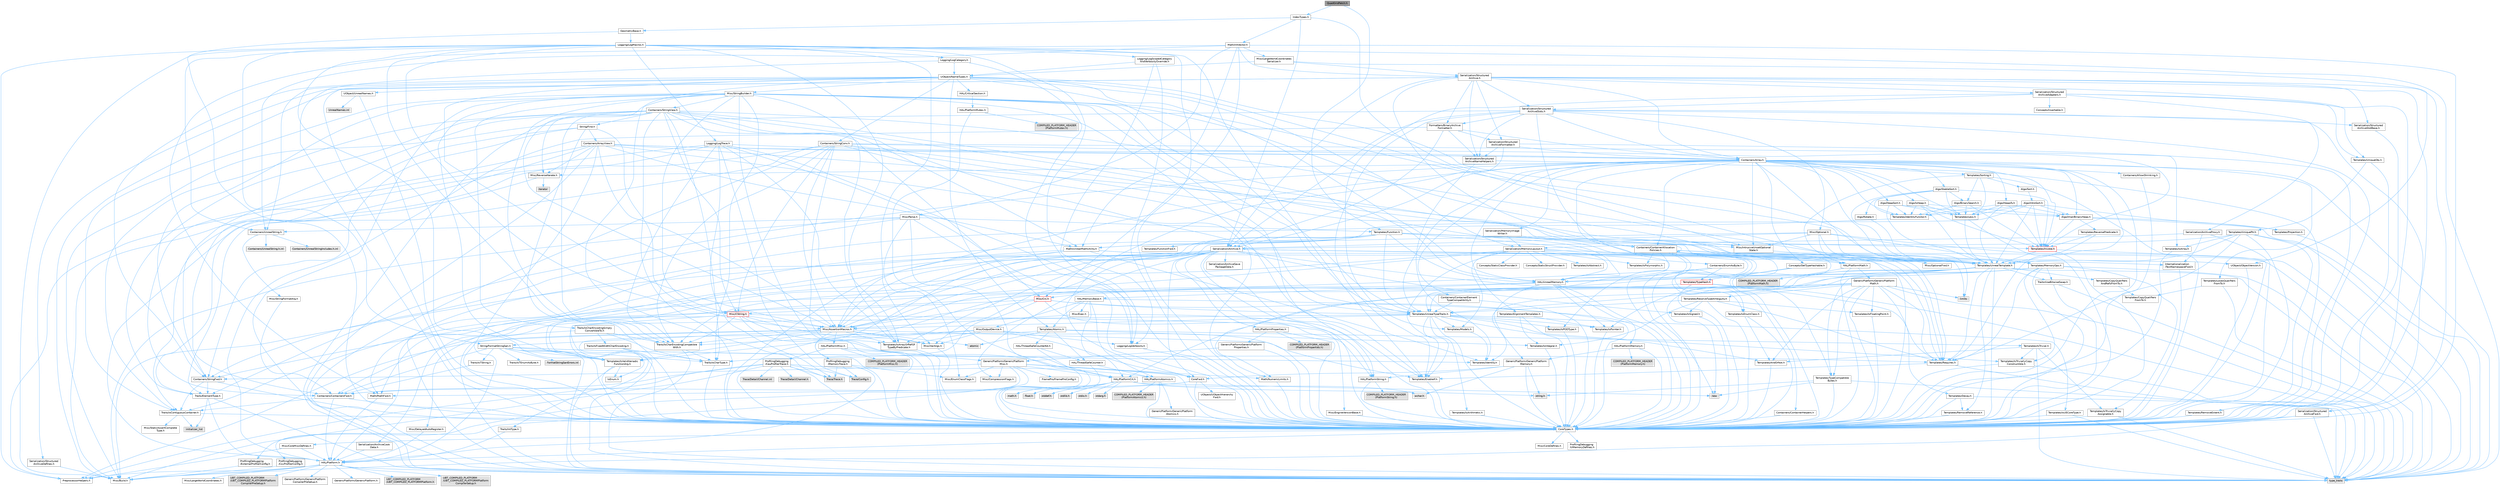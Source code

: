 digraph "QuadGridPatch.h"
{
 // INTERACTIVE_SVG=YES
 // LATEX_PDF_SIZE
  bgcolor="transparent";
  edge [fontname=Helvetica,fontsize=10,labelfontname=Helvetica,labelfontsize=10];
  node [fontname=Helvetica,fontsize=10,shape=box,height=0.2,width=0.4];
  Node1 [id="Node000001",label="QuadGridPatch.h",height=0.2,width=0.4,color="gray40", fillcolor="grey60", style="filled", fontcolor="black",tooltip=" "];
  Node1 -> Node2 [id="edge1_Node000001_Node000002",color="steelblue1",style="solid",tooltip=" "];
  Node2 [id="Node000002",label="IndexTypes.h",height=0.2,width=0.4,color="grey40", fillcolor="white", style="filled",URL="$d5/d67/IndexTypes_8h.html",tooltip=" "];
  Node2 -> Node3 [id="edge2_Node000002_Node000003",color="steelblue1",style="solid",tooltip=" "];
  Node3 [id="Node000003",label="GeometryBase.h",height=0.2,width=0.4,color="grey40", fillcolor="white", style="filled",URL="$d5/d5e/GeometryBase_8h.html",tooltip=" "];
  Node3 -> Node4 [id="edge3_Node000003_Node000004",color="steelblue1",style="solid",tooltip=" "];
  Node4 [id="Node000004",label="CoreTypes.h",height=0.2,width=0.4,color="grey40", fillcolor="white", style="filled",URL="$dc/dec/CoreTypes_8h.html",tooltip=" "];
  Node4 -> Node5 [id="edge4_Node000004_Node000005",color="steelblue1",style="solid",tooltip=" "];
  Node5 [id="Node000005",label="HAL/Platform.h",height=0.2,width=0.4,color="grey40", fillcolor="white", style="filled",URL="$d9/dd0/Platform_8h.html",tooltip=" "];
  Node5 -> Node6 [id="edge5_Node000005_Node000006",color="steelblue1",style="solid",tooltip=" "];
  Node6 [id="Node000006",label="Misc/Build.h",height=0.2,width=0.4,color="grey40", fillcolor="white", style="filled",URL="$d3/dbb/Build_8h.html",tooltip=" "];
  Node5 -> Node7 [id="edge6_Node000005_Node000007",color="steelblue1",style="solid",tooltip=" "];
  Node7 [id="Node000007",label="Misc/LargeWorldCoordinates.h",height=0.2,width=0.4,color="grey40", fillcolor="white", style="filled",URL="$d2/dcb/LargeWorldCoordinates_8h.html",tooltip=" "];
  Node5 -> Node8 [id="edge7_Node000005_Node000008",color="steelblue1",style="solid",tooltip=" "];
  Node8 [id="Node000008",label="type_traits",height=0.2,width=0.4,color="grey60", fillcolor="#E0E0E0", style="filled",tooltip=" "];
  Node5 -> Node9 [id="edge8_Node000005_Node000009",color="steelblue1",style="solid",tooltip=" "];
  Node9 [id="Node000009",label="PreprocessorHelpers.h",height=0.2,width=0.4,color="grey40", fillcolor="white", style="filled",URL="$db/ddb/PreprocessorHelpers_8h.html",tooltip=" "];
  Node5 -> Node10 [id="edge9_Node000005_Node000010",color="steelblue1",style="solid",tooltip=" "];
  Node10 [id="Node000010",label="UBT_COMPILED_PLATFORM\l/UBT_COMPILED_PLATFORMPlatform\lCompilerPreSetup.h",height=0.2,width=0.4,color="grey60", fillcolor="#E0E0E0", style="filled",tooltip=" "];
  Node5 -> Node11 [id="edge10_Node000005_Node000011",color="steelblue1",style="solid",tooltip=" "];
  Node11 [id="Node000011",label="GenericPlatform/GenericPlatform\lCompilerPreSetup.h",height=0.2,width=0.4,color="grey40", fillcolor="white", style="filled",URL="$d9/dc8/GenericPlatformCompilerPreSetup_8h.html",tooltip=" "];
  Node5 -> Node12 [id="edge11_Node000005_Node000012",color="steelblue1",style="solid",tooltip=" "];
  Node12 [id="Node000012",label="GenericPlatform/GenericPlatform.h",height=0.2,width=0.4,color="grey40", fillcolor="white", style="filled",URL="$d6/d84/GenericPlatform_8h.html",tooltip=" "];
  Node5 -> Node13 [id="edge12_Node000005_Node000013",color="steelblue1",style="solid",tooltip=" "];
  Node13 [id="Node000013",label="UBT_COMPILED_PLATFORM\l/UBT_COMPILED_PLATFORMPlatform.h",height=0.2,width=0.4,color="grey60", fillcolor="#E0E0E0", style="filled",tooltip=" "];
  Node5 -> Node14 [id="edge13_Node000005_Node000014",color="steelblue1",style="solid",tooltip=" "];
  Node14 [id="Node000014",label="UBT_COMPILED_PLATFORM\l/UBT_COMPILED_PLATFORMPlatform\lCompilerSetup.h",height=0.2,width=0.4,color="grey60", fillcolor="#E0E0E0", style="filled",tooltip=" "];
  Node4 -> Node15 [id="edge14_Node000004_Node000015",color="steelblue1",style="solid",tooltip=" "];
  Node15 [id="Node000015",label="ProfilingDebugging\l/UMemoryDefines.h",height=0.2,width=0.4,color="grey40", fillcolor="white", style="filled",URL="$d2/da2/UMemoryDefines_8h.html",tooltip=" "];
  Node4 -> Node16 [id="edge15_Node000004_Node000016",color="steelblue1",style="solid",tooltip=" "];
  Node16 [id="Node000016",label="Misc/CoreMiscDefines.h",height=0.2,width=0.4,color="grey40", fillcolor="white", style="filled",URL="$da/d38/CoreMiscDefines_8h.html",tooltip=" "];
  Node16 -> Node5 [id="edge16_Node000016_Node000005",color="steelblue1",style="solid",tooltip=" "];
  Node16 -> Node9 [id="edge17_Node000016_Node000009",color="steelblue1",style="solid",tooltip=" "];
  Node4 -> Node17 [id="edge18_Node000004_Node000017",color="steelblue1",style="solid",tooltip=" "];
  Node17 [id="Node000017",label="Misc/CoreDefines.h",height=0.2,width=0.4,color="grey40", fillcolor="white", style="filled",URL="$d3/dd2/CoreDefines_8h.html",tooltip=" "];
  Node3 -> Node18 [id="edge19_Node000003_Node000018",color="steelblue1",style="solid",tooltip=" "];
  Node18 [id="Node000018",label="Logging/LogMacros.h",height=0.2,width=0.4,color="grey40", fillcolor="white", style="filled",URL="$d0/d16/LogMacros_8h.html",tooltip=" "];
  Node18 -> Node19 [id="edge20_Node000018_Node000019",color="steelblue1",style="solid",tooltip=" "];
  Node19 [id="Node000019",label="Containers/UnrealString.h",height=0.2,width=0.4,color="grey40", fillcolor="white", style="filled",URL="$d5/dba/UnrealString_8h.html",tooltip=" "];
  Node19 -> Node20 [id="edge21_Node000019_Node000020",color="steelblue1",style="solid",tooltip=" "];
  Node20 [id="Node000020",label="Containers/UnrealStringIncludes.h.inl",height=0.2,width=0.4,color="grey60", fillcolor="#E0E0E0", style="filled",tooltip=" "];
  Node19 -> Node21 [id="edge22_Node000019_Node000021",color="steelblue1",style="solid",tooltip=" "];
  Node21 [id="Node000021",label="Containers/UnrealString.h.inl",height=0.2,width=0.4,color="grey60", fillcolor="#E0E0E0", style="filled",tooltip=" "];
  Node19 -> Node22 [id="edge23_Node000019_Node000022",color="steelblue1",style="solid",tooltip=" "];
  Node22 [id="Node000022",label="Misc/StringFormatArg.h",height=0.2,width=0.4,color="grey40", fillcolor="white", style="filled",URL="$d2/d16/StringFormatArg_8h.html",tooltip=" "];
  Node22 -> Node23 [id="edge24_Node000022_Node000023",color="steelblue1",style="solid",tooltip=" "];
  Node23 [id="Node000023",label="Containers/ContainersFwd.h",height=0.2,width=0.4,color="grey40", fillcolor="white", style="filled",URL="$d4/d0a/ContainersFwd_8h.html",tooltip=" "];
  Node23 -> Node5 [id="edge25_Node000023_Node000005",color="steelblue1",style="solid",tooltip=" "];
  Node23 -> Node4 [id="edge26_Node000023_Node000004",color="steelblue1",style="solid",tooltip=" "];
  Node23 -> Node24 [id="edge27_Node000023_Node000024",color="steelblue1",style="solid",tooltip=" "];
  Node24 [id="Node000024",label="Traits/IsContiguousContainer.h",height=0.2,width=0.4,color="grey40", fillcolor="white", style="filled",URL="$d5/d3c/IsContiguousContainer_8h.html",tooltip=" "];
  Node24 -> Node4 [id="edge28_Node000024_Node000004",color="steelblue1",style="solid",tooltip=" "];
  Node24 -> Node25 [id="edge29_Node000024_Node000025",color="steelblue1",style="solid",tooltip=" "];
  Node25 [id="Node000025",label="Misc/StaticAssertComplete\lType.h",height=0.2,width=0.4,color="grey40", fillcolor="white", style="filled",URL="$d5/d4e/StaticAssertCompleteType_8h.html",tooltip=" "];
  Node24 -> Node26 [id="edge30_Node000024_Node000026",color="steelblue1",style="solid",tooltip=" "];
  Node26 [id="Node000026",label="initializer_list",height=0.2,width=0.4,color="grey60", fillcolor="#E0E0E0", style="filled",tooltip=" "];
  Node18 -> Node4 [id="edge31_Node000018_Node000004",color="steelblue1",style="solid",tooltip=" "];
  Node18 -> Node9 [id="edge32_Node000018_Node000009",color="steelblue1",style="solid",tooltip=" "];
  Node18 -> Node27 [id="edge33_Node000018_Node000027",color="steelblue1",style="solid",tooltip=" "];
  Node27 [id="Node000027",label="Logging/LogCategory.h",height=0.2,width=0.4,color="grey40", fillcolor="white", style="filled",URL="$d9/d36/LogCategory_8h.html",tooltip=" "];
  Node27 -> Node4 [id="edge34_Node000027_Node000004",color="steelblue1",style="solid",tooltip=" "];
  Node27 -> Node28 [id="edge35_Node000027_Node000028",color="steelblue1",style="solid",tooltip=" "];
  Node28 [id="Node000028",label="Logging/LogVerbosity.h",height=0.2,width=0.4,color="grey40", fillcolor="white", style="filled",URL="$d2/d8f/LogVerbosity_8h.html",tooltip=" "];
  Node28 -> Node4 [id="edge36_Node000028_Node000004",color="steelblue1",style="solid",tooltip=" "];
  Node27 -> Node29 [id="edge37_Node000027_Node000029",color="steelblue1",style="solid",tooltip=" "];
  Node29 [id="Node000029",label="UObject/NameTypes.h",height=0.2,width=0.4,color="grey40", fillcolor="white", style="filled",URL="$d6/d35/NameTypes_8h.html",tooltip=" "];
  Node29 -> Node4 [id="edge38_Node000029_Node000004",color="steelblue1",style="solid",tooltip=" "];
  Node29 -> Node30 [id="edge39_Node000029_Node000030",color="steelblue1",style="solid",tooltip=" "];
  Node30 [id="Node000030",label="Misc/AssertionMacros.h",height=0.2,width=0.4,color="grey40", fillcolor="white", style="filled",URL="$d0/dfa/AssertionMacros_8h.html",tooltip=" "];
  Node30 -> Node4 [id="edge40_Node000030_Node000004",color="steelblue1",style="solid",tooltip=" "];
  Node30 -> Node5 [id="edge41_Node000030_Node000005",color="steelblue1",style="solid",tooltip=" "];
  Node30 -> Node31 [id="edge42_Node000030_Node000031",color="steelblue1",style="solid",tooltip=" "];
  Node31 [id="Node000031",label="HAL/PlatformMisc.h",height=0.2,width=0.4,color="grey40", fillcolor="white", style="filled",URL="$d0/df5/PlatformMisc_8h.html",tooltip=" "];
  Node31 -> Node4 [id="edge43_Node000031_Node000004",color="steelblue1",style="solid",tooltip=" "];
  Node31 -> Node32 [id="edge44_Node000031_Node000032",color="steelblue1",style="solid",tooltip=" "];
  Node32 [id="Node000032",label="GenericPlatform/GenericPlatform\lMisc.h",height=0.2,width=0.4,color="grey40", fillcolor="white", style="filled",URL="$db/d9a/GenericPlatformMisc_8h.html",tooltip=" "];
  Node32 -> Node33 [id="edge45_Node000032_Node000033",color="steelblue1",style="solid",tooltip=" "];
  Node33 [id="Node000033",label="Containers/StringFwd.h",height=0.2,width=0.4,color="grey40", fillcolor="white", style="filled",URL="$df/d37/StringFwd_8h.html",tooltip=" "];
  Node33 -> Node4 [id="edge46_Node000033_Node000004",color="steelblue1",style="solid",tooltip=" "];
  Node33 -> Node34 [id="edge47_Node000033_Node000034",color="steelblue1",style="solid",tooltip=" "];
  Node34 [id="Node000034",label="Traits/ElementType.h",height=0.2,width=0.4,color="grey40", fillcolor="white", style="filled",URL="$d5/d4f/ElementType_8h.html",tooltip=" "];
  Node34 -> Node5 [id="edge48_Node000034_Node000005",color="steelblue1",style="solid",tooltip=" "];
  Node34 -> Node26 [id="edge49_Node000034_Node000026",color="steelblue1",style="solid",tooltip=" "];
  Node34 -> Node8 [id="edge50_Node000034_Node000008",color="steelblue1",style="solid",tooltip=" "];
  Node33 -> Node24 [id="edge51_Node000033_Node000024",color="steelblue1",style="solid",tooltip=" "];
  Node32 -> Node35 [id="edge52_Node000032_Node000035",color="steelblue1",style="solid",tooltip=" "];
  Node35 [id="Node000035",label="CoreFwd.h",height=0.2,width=0.4,color="grey40", fillcolor="white", style="filled",URL="$d1/d1e/CoreFwd_8h.html",tooltip=" "];
  Node35 -> Node4 [id="edge53_Node000035_Node000004",color="steelblue1",style="solid",tooltip=" "];
  Node35 -> Node23 [id="edge54_Node000035_Node000023",color="steelblue1",style="solid",tooltip=" "];
  Node35 -> Node36 [id="edge55_Node000035_Node000036",color="steelblue1",style="solid",tooltip=" "];
  Node36 [id="Node000036",label="Math/MathFwd.h",height=0.2,width=0.4,color="grey40", fillcolor="white", style="filled",URL="$d2/d10/MathFwd_8h.html",tooltip=" "];
  Node36 -> Node5 [id="edge56_Node000036_Node000005",color="steelblue1",style="solid",tooltip=" "];
  Node35 -> Node37 [id="edge57_Node000035_Node000037",color="steelblue1",style="solid",tooltip=" "];
  Node37 [id="Node000037",label="UObject/UObjectHierarchy\lFwd.h",height=0.2,width=0.4,color="grey40", fillcolor="white", style="filled",URL="$d3/d13/UObjectHierarchyFwd_8h.html",tooltip=" "];
  Node32 -> Node4 [id="edge58_Node000032_Node000004",color="steelblue1",style="solid",tooltip=" "];
  Node32 -> Node38 [id="edge59_Node000032_Node000038",color="steelblue1",style="solid",tooltip=" "];
  Node38 [id="Node000038",label="FramePro/FrameProConfig.h",height=0.2,width=0.4,color="grey40", fillcolor="white", style="filled",URL="$d7/d90/FrameProConfig_8h.html",tooltip=" "];
  Node32 -> Node39 [id="edge60_Node000032_Node000039",color="steelblue1",style="solid",tooltip=" "];
  Node39 [id="Node000039",label="HAL/PlatformCrt.h",height=0.2,width=0.4,color="grey40", fillcolor="white", style="filled",URL="$d8/d75/PlatformCrt_8h.html",tooltip=" "];
  Node39 -> Node40 [id="edge61_Node000039_Node000040",color="steelblue1",style="solid",tooltip=" "];
  Node40 [id="Node000040",label="new",height=0.2,width=0.4,color="grey60", fillcolor="#E0E0E0", style="filled",tooltip=" "];
  Node39 -> Node41 [id="edge62_Node000039_Node000041",color="steelblue1",style="solid",tooltip=" "];
  Node41 [id="Node000041",label="wchar.h",height=0.2,width=0.4,color="grey60", fillcolor="#E0E0E0", style="filled",tooltip=" "];
  Node39 -> Node42 [id="edge63_Node000039_Node000042",color="steelblue1",style="solid",tooltip=" "];
  Node42 [id="Node000042",label="stddef.h",height=0.2,width=0.4,color="grey60", fillcolor="#E0E0E0", style="filled",tooltip=" "];
  Node39 -> Node43 [id="edge64_Node000039_Node000043",color="steelblue1",style="solid",tooltip=" "];
  Node43 [id="Node000043",label="stdlib.h",height=0.2,width=0.4,color="grey60", fillcolor="#E0E0E0", style="filled",tooltip=" "];
  Node39 -> Node44 [id="edge65_Node000039_Node000044",color="steelblue1",style="solid",tooltip=" "];
  Node44 [id="Node000044",label="stdio.h",height=0.2,width=0.4,color="grey60", fillcolor="#E0E0E0", style="filled",tooltip=" "];
  Node39 -> Node45 [id="edge66_Node000039_Node000045",color="steelblue1",style="solid",tooltip=" "];
  Node45 [id="Node000045",label="stdarg.h",height=0.2,width=0.4,color="grey60", fillcolor="#E0E0E0", style="filled",tooltip=" "];
  Node39 -> Node46 [id="edge67_Node000039_Node000046",color="steelblue1",style="solid",tooltip=" "];
  Node46 [id="Node000046",label="math.h",height=0.2,width=0.4,color="grey60", fillcolor="#E0E0E0", style="filled",tooltip=" "];
  Node39 -> Node47 [id="edge68_Node000039_Node000047",color="steelblue1",style="solid",tooltip=" "];
  Node47 [id="Node000047",label="float.h",height=0.2,width=0.4,color="grey60", fillcolor="#E0E0E0", style="filled",tooltip=" "];
  Node39 -> Node48 [id="edge69_Node000039_Node000048",color="steelblue1",style="solid",tooltip=" "];
  Node48 [id="Node000048",label="string.h",height=0.2,width=0.4,color="grey60", fillcolor="#E0E0E0", style="filled",tooltip=" "];
  Node32 -> Node49 [id="edge70_Node000032_Node000049",color="steelblue1",style="solid",tooltip=" "];
  Node49 [id="Node000049",label="Math/NumericLimits.h",height=0.2,width=0.4,color="grey40", fillcolor="white", style="filled",URL="$df/d1b/NumericLimits_8h.html",tooltip=" "];
  Node49 -> Node4 [id="edge71_Node000049_Node000004",color="steelblue1",style="solid",tooltip=" "];
  Node32 -> Node50 [id="edge72_Node000032_Node000050",color="steelblue1",style="solid",tooltip=" "];
  Node50 [id="Node000050",label="Misc/CompressionFlags.h",height=0.2,width=0.4,color="grey40", fillcolor="white", style="filled",URL="$d9/d76/CompressionFlags_8h.html",tooltip=" "];
  Node32 -> Node51 [id="edge73_Node000032_Node000051",color="steelblue1",style="solid",tooltip=" "];
  Node51 [id="Node000051",label="Misc/EnumClassFlags.h",height=0.2,width=0.4,color="grey40", fillcolor="white", style="filled",URL="$d8/de7/EnumClassFlags_8h.html",tooltip=" "];
  Node32 -> Node52 [id="edge74_Node000032_Node000052",color="steelblue1",style="solid",tooltip=" "];
  Node52 [id="Node000052",label="ProfilingDebugging\l/CsvProfilerConfig.h",height=0.2,width=0.4,color="grey40", fillcolor="white", style="filled",URL="$d3/d88/CsvProfilerConfig_8h.html",tooltip=" "];
  Node52 -> Node6 [id="edge75_Node000052_Node000006",color="steelblue1",style="solid",tooltip=" "];
  Node32 -> Node53 [id="edge76_Node000032_Node000053",color="steelblue1",style="solid",tooltip=" "];
  Node53 [id="Node000053",label="ProfilingDebugging\l/ExternalProfilerConfig.h",height=0.2,width=0.4,color="grey40", fillcolor="white", style="filled",URL="$d3/dbb/ExternalProfilerConfig_8h.html",tooltip=" "];
  Node53 -> Node6 [id="edge77_Node000053_Node000006",color="steelblue1",style="solid",tooltip=" "];
  Node31 -> Node54 [id="edge78_Node000031_Node000054",color="steelblue1",style="solid",tooltip=" "];
  Node54 [id="Node000054",label="COMPILED_PLATFORM_HEADER\l(PlatformMisc.h)",height=0.2,width=0.4,color="grey60", fillcolor="#E0E0E0", style="filled",tooltip=" "];
  Node31 -> Node55 [id="edge79_Node000031_Node000055",color="steelblue1",style="solid",tooltip=" "];
  Node55 [id="Node000055",label="ProfilingDebugging\l/CpuProfilerTrace.h",height=0.2,width=0.4,color="grey40", fillcolor="white", style="filled",URL="$da/dcb/CpuProfilerTrace_8h.html",tooltip=" "];
  Node55 -> Node4 [id="edge80_Node000055_Node000004",color="steelblue1",style="solid",tooltip=" "];
  Node55 -> Node23 [id="edge81_Node000055_Node000023",color="steelblue1",style="solid",tooltip=" "];
  Node55 -> Node56 [id="edge82_Node000055_Node000056",color="steelblue1",style="solid",tooltip=" "];
  Node56 [id="Node000056",label="HAL/PlatformAtomics.h",height=0.2,width=0.4,color="grey40", fillcolor="white", style="filled",URL="$d3/d36/PlatformAtomics_8h.html",tooltip=" "];
  Node56 -> Node4 [id="edge83_Node000056_Node000004",color="steelblue1",style="solid",tooltip=" "];
  Node56 -> Node57 [id="edge84_Node000056_Node000057",color="steelblue1",style="solid",tooltip=" "];
  Node57 [id="Node000057",label="GenericPlatform/GenericPlatform\lAtomics.h",height=0.2,width=0.4,color="grey40", fillcolor="white", style="filled",URL="$da/d72/GenericPlatformAtomics_8h.html",tooltip=" "];
  Node57 -> Node4 [id="edge85_Node000057_Node000004",color="steelblue1",style="solid",tooltip=" "];
  Node56 -> Node58 [id="edge86_Node000056_Node000058",color="steelblue1",style="solid",tooltip=" "];
  Node58 [id="Node000058",label="COMPILED_PLATFORM_HEADER\l(PlatformAtomics.h)",height=0.2,width=0.4,color="grey60", fillcolor="#E0E0E0", style="filled",tooltip=" "];
  Node55 -> Node9 [id="edge87_Node000055_Node000009",color="steelblue1",style="solid",tooltip=" "];
  Node55 -> Node6 [id="edge88_Node000055_Node000006",color="steelblue1",style="solid",tooltip=" "];
  Node55 -> Node59 [id="edge89_Node000055_Node000059",color="steelblue1",style="solid",tooltip=" "];
  Node59 [id="Node000059",label="Trace/Config.h",height=0.2,width=0.4,color="grey60", fillcolor="#E0E0E0", style="filled",tooltip=" "];
  Node55 -> Node60 [id="edge90_Node000055_Node000060",color="steelblue1",style="solid",tooltip=" "];
  Node60 [id="Node000060",label="Trace/Detail/Channel.h",height=0.2,width=0.4,color="grey60", fillcolor="#E0E0E0", style="filled",tooltip=" "];
  Node55 -> Node61 [id="edge91_Node000055_Node000061",color="steelblue1",style="solid",tooltip=" "];
  Node61 [id="Node000061",label="Trace/Detail/Channel.inl",height=0.2,width=0.4,color="grey60", fillcolor="#E0E0E0", style="filled",tooltip=" "];
  Node55 -> Node62 [id="edge92_Node000055_Node000062",color="steelblue1",style="solid",tooltip=" "];
  Node62 [id="Node000062",label="Trace/Trace.h",height=0.2,width=0.4,color="grey60", fillcolor="#E0E0E0", style="filled",tooltip=" "];
  Node30 -> Node9 [id="edge93_Node000030_Node000009",color="steelblue1",style="solid",tooltip=" "];
  Node30 -> Node63 [id="edge94_Node000030_Node000063",color="steelblue1",style="solid",tooltip=" "];
  Node63 [id="Node000063",label="Templates/EnableIf.h",height=0.2,width=0.4,color="grey40", fillcolor="white", style="filled",URL="$d7/d60/EnableIf_8h.html",tooltip=" "];
  Node63 -> Node4 [id="edge95_Node000063_Node000004",color="steelblue1",style="solid",tooltip=" "];
  Node30 -> Node64 [id="edge96_Node000030_Node000064",color="steelblue1",style="solid",tooltip=" "];
  Node64 [id="Node000064",label="Templates/IsArrayOrRefOf\lTypeByPredicate.h",height=0.2,width=0.4,color="grey40", fillcolor="white", style="filled",URL="$d6/da1/IsArrayOrRefOfTypeByPredicate_8h.html",tooltip=" "];
  Node64 -> Node4 [id="edge97_Node000064_Node000004",color="steelblue1",style="solid",tooltip=" "];
  Node30 -> Node65 [id="edge98_Node000030_Node000065",color="steelblue1",style="solid",tooltip=" "];
  Node65 [id="Node000065",label="Templates/IsValidVariadic\lFunctionArg.h",height=0.2,width=0.4,color="grey40", fillcolor="white", style="filled",URL="$d0/dc8/IsValidVariadicFunctionArg_8h.html",tooltip=" "];
  Node65 -> Node4 [id="edge99_Node000065_Node000004",color="steelblue1",style="solid",tooltip=" "];
  Node65 -> Node66 [id="edge100_Node000065_Node000066",color="steelblue1",style="solid",tooltip=" "];
  Node66 [id="Node000066",label="IsEnum.h",height=0.2,width=0.4,color="grey40", fillcolor="white", style="filled",URL="$d4/de5/IsEnum_8h.html",tooltip=" "];
  Node65 -> Node8 [id="edge101_Node000065_Node000008",color="steelblue1",style="solid",tooltip=" "];
  Node30 -> Node67 [id="edge102_Node000030_Node000067",color="steelblue1",style="solid",tooltip=" "];
  Node67 [id="Node000067",label="Traits/IsCharEncodingCompatible\lWith.h",height=0.2,width=0.4,color="grey40", fillcolor="white", style="filled",URL="$df/dd1/IsCharEncodingCompatibleWith_8h.html",tooltip=" "];
  Node67 -> Node8 [id="edge103_Node000067_Node000008",color="steelblue1",style="solid",tooltip=" "];
  Node67 -> Node68 [id="edge104_Node000067_Node000068",color="steelblue1",style="solid",tooltip=" "];
  Node68 [id="Node000068",label="Traits/IsCharType.h",height=0.2,width=0.4,color="grey40", fillcolor="white", style="filled",URL="$db/d51/IsCharType_8h.html",tooltip=" "];
  Node68 -> Node4 [id="edge105_Node000068_Node000004",color="steelblue1",style="solid",tooltip=" "];
  Node30 -> Node69 [id="edge106_Node000030_Node000069",color="steelblue1",style="solid",tooltip=" "];
  Node69 [id="Node000069",label="Misc/VarArgs.h",height=0.2,width=0.4,color="grey40", fillcolor="white", style="filled",URL="$d5/d6f/VarArgs_8h.html",tooltip=" "];
  Node69 -> Node4 [id="edge107_Node000069_Node000004",color="steelblue1",style="solid",tooltip=" "];
  Node30 -> Node70 [id="edge108_Node000030_Node000070",color="steelblue1",style="solid",tooltip=" "];
  Node70 [id="Node000070",label="String/FormatStringSan.h",height=0.2,width=0.4,color="grey40", fillcolor="white", style="filled",URL="$d3/d8b/FormatStringSan_8h.html",tooltip=" "];
  Node70 -> Node8 [id="edge109_Node000070_Node000008",color="steelblue1",style="solid",tooltip=" "];
  Node70 -> Node4 [id="edge110_Node000070_Node000004",color="steelblue1",style="solid",tooltip=" "];
  Node70 -> Node71 [id="edge111_Node000070_Node000071",color="steelblue1",style="solid",tooltip=" "];
  Node71 [id="Node000071",label="Templates/Requires.h",height=0.2,width=0.4,color="grey40", fillcolor="white", style="filled",URL="$dc/d96/Requires_8h.html",tooltip=" "];
  Node71 -> Node63 [id="edge112_Node000071_Node000063",color="steelblue1",style="solid",tooltip=" "];
  Node71 -> Node8 [id="edge113_Node000071_Node000008",color="steelblue1",style="solid",tooltip=" "];
  Node70 -> Node72 [id="edge114_Node000070_Node000072",color="steelblue1",style="solid",tooltip=" "];
  Node72 [id="Node000072",label="Templates/Identity.h",height=0.2,width=0.4,color="grey40", fillcolor="white", style="filled",URL="$d0/dd5/Identity_8h.html",tooltip=" "];
  Node70 -> Node65 [id="edge115_Node000070_Node000065",color="steelblue1",style="solid",tooltip=" "];
  Node70 -> Node68 [id="edge116_Node000070_Node000068",color="steelblue1",style="solid",tooltip=" "];
  Node70 -> Node73 [id="edge117_Node000070_Node000073",color="steelblue1",style="solid",tooltip=" "];
  Node73 [id="Node000073",label="Traits/IsTEnumAsByte.h",height=0.2,width=0.4,color="grey40", fillcolor="white", style="filled",URL="$d1/de6/IsTEnumAsByte_8h.html",tooltip=" "];
  Node70 -> Node74 [id="edge118_Node000070_Node000074",color="steelblue1",style="solid",tooltip=" "];
  Node74 [id="Node000074",label="Traits/IsTString.h",height=0.2,width=0.4,color="grey40", fillcolor="white", style="filled",URL="$d0/df8/IsTString_8h.html",tooltip=" "];
  Node74 -> Node23 [id="edge119_Node000074_Node000023",color="steelblue1",style="solid",tooltip=" "];
  Node70 -> Node23 [id="edge120_Node000070_Node000023",color="steelblue1",style="solid",tooltip=" "];
  Node70 -> Node75 [id="edge121_Node000070_Node000075",color="steelblue1",style="solid",tooltip=" "];
  Node75 [id="Node000075",label="FormatStringSanErrors.inl",height=0.2,width=0.4,color="grey60", fillcolor="#E0E0E0", style="filled",tooltip=" "];
  Node30 -> Node76 [id="edge122_Node000030_Node000076",color="steelblue1",style="solid",tooltip=" "];
  Node76 [id="Node000076",label="atomic",height=0.2,width=0.4,color="grey60", fillcolor="#E0E0E0", style="filled",tooltip=" "];
  Node29 -> Node77 [id="edge123_Node000029_Node000077",color="steelblue1",style="solid",tooltip=" "];
  Node77 [id="Node000077",label="HAL/UnrealMemory.h",height=0.2,width=0.4,color="grey40", fillcolor="white", style="filled",URL="$d9/d96/UnrealMemory_8h.html",tooltip=" "];
  Node77 -> Node4 [id="edge124_Node000077_Node000004",color="steelblue1",style="solid",tooltip=" "];
  Node77 -> Node78 [id="edge125_Node000077_Node000078",color="steelblue1",style="solid",tooltip=" "];
  Node78 [id="Node000078",label="GenericPlatform/GenericPlatform\lMemory.h",height=0.2,width=0.4,color="grey40", fillcolor="white", style="filled",URL="$dd/d22/GenericPlatformMemory_8h.html",tooltip=" "];
  Node78 -> Node35 [id="edge126_Node000078_Node000035",color="steelblue1",style="solid",tooltip=" "];
  Node78 -> Node4 [id="edge127_Node000078_Node000004",color="steelblue1",style="solid",tooltip=" "];
  Node78 -> Node79 [id="edge128_Node000078_Node000079",color="steelblue1",style="solid",tooltip=" "];
  Node79 [id="Node000079",label="HAL/PlatformString.h",height=0.2,width=0.4,color="grey40", fillcolor="white", style="filled",URL="$db/db5/PlatformString_8h.html",tooltip=" "];
  Node79 -> Node4 [id="edge129_Node000079_Node000004",color="steelblue1",style="solid",tooltip=" "];
  Node79 -> Node80 [id="edge130_Node000079_Node000080",color="steelblue1",style="solid",tooltip=" "];
  Node80 [id="Node000080",label="COMPILED_PLATFORM_HEADER\l(PlatformString.h)",height=0.2,width=0.4,color="grey60", fillcolor="#E0E0E0", style="filled",tooltip=" "];
  Node78 -> Node48 [id="edge131_Node000078_Node000048",color="steelblue1",style="solid",tooltip=" "];
  Node78 -> Node41 [id="edge132_Node000078_Node000041",color="steelblue1",style="solid",tooltip=" "];
  Node77 -> Node81 [id="edge133_Node000077_Node000081",color="steelblue1",style="solid",tooltip=" "];
  Node81 [id="Node000081",label="HAL/MemoryBase.h",height=0.2,width=0.4,color="grey40", fillcolor="white", style="filled",URL="$d6/d9f/MemoryBase_8h.html",tooltip=" "];
  Node81 -> Node4 [id="edge134_Node000081_Node000004",color="steelblue1",style="solid",tooltip=" "];
  Node81 -> Node56 [id="edge135_Node000081_Node000056",color="steelblue1",style="solid",tooltip=" "];
  Node81 -> Node39 [id="edge136_Node000081_Node000039",color="steelblue1",style="solid",tooltip=" "];
  Node81 -> Node82 [id="edge137_Node000081_Node000082",color="steelblue1",style="solid",tooltip=" "];
  Node82 [id="Node000082",label="Misc/Exec.h",height=0.2,width=0.4,color="grey40", fillcolor="white", style="filled",URL="$de/ddb/Exec_8h.html",tooltip=" "];
  Node82 -> Node4 [id="edge138_Node000082_Node000004",color="steelblue1",style="solid",tooltip=" "];
  Node82 -> Node30 [id="edge139_Node000082_Node000030",color="steelblue1",style="solid",tooltip=" "];
  Node81 -> Node83 [id="edge140_Node000081_Node000083",color="steelblue1",style="solid",tooltip=" "];
  Node83 [id="Node000083",label="Misc/OutputDevice.h",height=0.2,width=0.4,color="grey40", fillcolor="white", style="filled",URL="$d7/d32/OutputDevice_8h.html",tooltip=" "];
  Node83 -> Node35 [id="edge141_Node000083_Node000035",color="steelblue1",style="solid",tooltip=" "];
  Node83 -> Node4 [id="edge142_Node000083_Node000004",color="steelblue1",style="solid",tooltip=" "];
  Node83 -> Node28 [id="edge143_Node000083_Node000028",color="steelblue1",style="solid",tooltip=" "];
  Node83 -> Node69 [id="edge144_Node000083_Node000069",color="steelblue1",style="solid",tooltip=" "];
  Node83 -> Node64 [id="edge145_Node000083_Node000064",color="steelblue1",style="solid",tooltip=" "];
  Node83 -> Node65 [id="edge146_Node000083_Node000065",color="steelblue1",style="solid",tooltip=" "];
  Node83 -> Node67 [id="edge147_Node000083_Node000067",color="steelblue1",style="solid",tooltip=" "];
  Node81 -> Node84 [id="edge148_Node000081_Node000084",color="steelblue1",style="solid",tooltip=" "];
  Node84 [id="Node000084",label="Templates/Atomic.h",height=0.2,width=0.4,color="grey40", fillcolor="white", style="filled",URL="$d3/d91/Atomic_8h.html",tooltip=" "];
  Node84 -> Node85 [id="edge149_Node000084_Node000085",color="steelblue1",style="solid",tooltip=" "];
  Node85 [id="Node000085",label="HAL/ThreadSafeCounter.h",height=0.2,width=0.4,color="grey40", fillcolor="white", style="filled",URL="$dc/dc9/ThreadSafeCounter_8h.html",tooltip=" "];
  Node85 -> Node4 [id="edge150_Node000085_Node000004",color="steelblue1",style="solid",tooltip=" "];
  Node85 -> Node56 [id="edge151_Node000085_Node000056",color="steelblue1",style="solid",tooltip=" "];
  Node84 -> Node86 [id="edge152_Node000084_Node000086",color="steelblue1",style="solid",tooltip=" "];
  Node86 [id="Node000086",label="HAL/ThreadSafeCounter64.h",height=0.2,width=0.4,color="grey40", fillcolor="white", style="filled",URL="$d0/d12/ThreadSafeCounter64_8h.html",tooltip=" "];
  Node86 -> Node4 [id="edge153_Node000086_Node000004",color="steelblue1",style="solid",tooltip=" "];
  Node86 -> Node85 [id="edge154_Node000086_Node000085",color="steelblue1",style="solid",tooltip=" "];
  Node84 -> Node87 [id="edge155_Node000084_Node000087",color="steelblue1",style="solid",tooltip=" "];
  Node87 [id="Node000087",label="Templates/IsIntegral.h",height=0.2,width=0.4,color="grey40", fillcolor="white", style="filled",URL="$da/d64/IsIntegral_8h.html",tooltip=" "];
  Node87 -> Node4 [id="edge156_Node000087_Node000004",color="steelblue1",style="solid",tooltip=" "];
  Node84 -> Node88 [id="edge157_Node000084_Node000088",color="steelblue1",style="solid",tooltip=" "];
  Node88 [id="Node000088",label="Templates/IsTrivial.h",height=0.2,width=0.4,color="grey40", fillcolor="white", style="filled",URL="$da/d4c/IsTrivial_8h.html",tooltip=" "];
  Node88 -> Node89 [id="edge158_Node000088_Node000089",color="steelblue1",style="solid",tooltip=" "];
  Node89 [id="Node000089",label="Templates/AndOrNot.h",height=0.2,width=0.4,color="grey40", fillcolor="white", style="filled",URL="$db/d0a/AndOrNot_8h.html",tooltip=" "];
  Node89 -> Node4 [id="edge159_Node000089_Node000004",color="steelblue1",style="solid",tooltip=" "];
  Node88 -> Node90 [id="edge160_Node000088_Node000090",color="steelblue1",style="solid",tooltip=" "];
  Node90 [id="Node000090",label="Templates/IsTriviallyCopy\lConstructible.h",height=0.2,width=0.4,color="grey40", fillcolor="white", style="filled",URL="$d3/d78/IsTriviallyCopyConstructible_8h.html",tooltip=" "];
  Node90 -> Node4 [id="edge161_Node000090_Node000004",color="steelblue1",style="solid",tooltip=" "];
  Node90 -> Node8 [id="edge162_Node000090_Node000008",color="steelblue1",style="solid",tooltip=" "];
  Node88 -> Node91 [id="edge163_Node000088_Node000091",color="steelblue1",style="solid",tooltip=" "];
  Node91 [id="Node000091",label="Templates/IsTriviallyCopy\lAssignable.h",height=0.2,width=0.4,color="grey40", fillcolor="white", style="filled",URL="$d2/df2/IsTriviallyCopyAssignable_8h.html",tooltip=" "];
  Node91 -> Node4 [id="edge164_Node000091_Node000004",color="steelblue1",style="solid",tooltip=" "];
  Node91 -> Node8 [id="edge165_Node000091_Node000008",color="steelblue1",style="solid",tooltip=" "];
  Node88 -> Node8 [id="edge166_Node000088_Node000008",color="steelblue1",style="solid",tooltip=" "];
  Node84 -> Node92 [id="edge167_Node000084_Node000092",color="steelblue1",style="solid",tooltip=" "];
  Node92 [id="Node000092",label="Traits/IntType.h",height=0.2,width=0.4,color="grey40", fillcolor="white", style="filled",URL="$d7/deb/IntType_8h.html",tooltip=" "];
  Node92 -> Node5 [id="edge168_Node000092_Node000005",color="steelblue1",style="solid",tooltip=" "];
  Node84 -> Node76 [id="edge169_Node000084_Node000076",color="steelblue1",style="solid",tooltip=" "];
  Node77 -> Node93 [id="edge170_Node000077_Node000093",color="steelblue1",style="solid",tooltip=" "];
  Node93 [id="Node000093",label="HAL/PlatformMemory.h",height=0.2,width=0.4,color="grey40", fillcolor="white", style="filled",URL="$de/d68/PlatformMemory_8h.html",tooltip=" "];
  Node93 -> Node4 [id="edge171_Node000093_Node000004",color="steelblue1",style="solid",tooltip=" "];
  Node93 -> Node78 [id="edge172_Node000093_Node000078",color="steelblue1",style="solid",tooltip=" "];
  Node93 -> Node94 [id="edge173_Node000093_Node000094",color="steelblue1",style="solid",tooltip=" "];
  Node94 [id="Node000094",label="COMPILED_PLATFORM_HEADER\l(PlatformMemory.h)",height=0.2,width=0.4,color="grey60", fillcolor="#E0E0E0", style="filled",tooltip=" "];
  Node77 -> Node95 [id="edge174_Node000077_Node000095",color="steelblue1",style="solid",tooltip=" "];
  Node95 [id="Node000095",label="ProfilingDebugging\l/MemoryTrace.h",height=0.2,width=0.4,color="grey40", fillcolor="white", style="filled",URL="$da/dd7/MemoryTrace_8h.html",tooltip=" "];
  Node95 -> Node5 [id="edge175_Node000095_Node000005",color="steelblue1",style="solid",tooltip=" "];
  Node95 -> Node51 [id="edge176_Node000095_Node000051",color="steelblue1",style="solid",tooltip=" "];
  Node95 -> Node59 [id="edge177_Node000095_Node000059",color="steelblue1",style="solid",tooltip=" "];
  Node95 -> Node62 [id="edge178_Node000095_Node000062",color="steelblue1",style="solid",tooltip=" "];
  Node77 -> Node96 [id="edge179_Node000077_Node000096",color="steelblue1",style="solid",tooltip=" "];
  Node96 [id="Node000096",label="Templates/IsPointer.h",height=0.2,width=0.4,color="grey40", fillcolor="white", style="filled",URL="$d7/d05/IsPointer_8h.html",tooltip=" "];
  Node96 -> Node4 [id="edge180_Node000096_Node000004",color="steelblue1",style="solid",tooltip=" "];
  Node29 -> Node97 [id="edge181_Node000029_Node000097",color="steelblue1",style="solid",tooltip=" "];
  Node97 [id="Node000097",label="Templates/UnrealTypeTraits.h",height=0.2,width=0.4,color="grey40", fillcolor="white", style="filled",URL="$d2/d2d/UnrealTypeTraits_8h.html",tooltip=" "];
  Node97 -> Node4 [id="edge182_Node000097_Node000004",color="steelblue1",style="solid",tooltip=" "];
  Node97 -> Node96 [id="edge183_Node000097_Node000096",color="steelblue1",style="solid",tooltip=" "];
  Node97 -> Node30 [id="edge184_Node000097_Node000030",color="steelblue1",style="solid",tooltip=" "];
  Node97 -> Node89 [id="edge185_Node000097_Node000089",color="steelblue1",style="solid",tooltip=" "];
  Node97 -> Node63 [id="edge186_Node000097_Node000063",color="steelblue1",style="solid",tooltip=" "];
  Node97 -> Node98 [id="edge187_Node000097_Node000098",color="steelblue1",style="solid",tooltip=" "];
  Node98 [id="Node000098",label="Templates/IsArithmetic.h",height=0.2,width=0.4,color="grey40", fillcolor="white", style="filled",URL="$d2/d5d/IsArithmetic_8h.html",tooltip=" "];
  Node98 -> Node4 [id="edge188_Node000098_Node000004",color="steelblue1",style="solid",tooltip=" "];
  Node97 -> Node66 [id="edge189_Node000097_Node000066",color="steelblue1",style="solid",tooltip=" "];
  Node97 -> Node99 [id="edge190_Node000097_Node000099",color="steelblue1",style="solid",tooltip=" "];
  Node99 [id="Node000099",label="Templates/Models.h",height=0.2,width=0.4,color="grey40", fillcolor="white", style="filled",URL="$d3/d0c/Models_8h.html",tooltip=" "];
  Node99 -> Node72 [id="edge191_Node000099_Node000072",color="steelblue1",style="solid",tooltip=" "];
  Node97 -> Node100 [id="edge192_Node000097_Node000100",color="steelblue1",style="solid",tooltip=" "];
  Node100 [id="Node000100",label="Templates/IsPODType.h",height=0.2,width=0.4,color="grey40", fillcolor="white", style="filled",URL="$d7/db1/IsPODType_8h.html",tooltip=" "];
  Node100 -> Node4 [id="edge193_Node000100_Node000004",color="steelblue1",style="solid",tooltip=" "];
  Node97 -> Node101 [id="edge194_Node000097_Node000101",color="steelblue1",style="solid",tooltip=" "];
  Node101 [id="Node000101",label="Templates/IsUECoreType.h",height=0.2,width=0.4,color="grey40", fillcolor="white", style="filled",URL="$d1/db8/IsUECoreType_8h.html",tooltip=" "];
  Node101 -> Node4 [id="edge195_Node000101_Node000004",color="steelblue1",style="solid",tooltip=" "];
  Node101 -> Node8 [id="edge196_Node000101_Node000008",color="steelblue1",style="solid",tooltip=" "];
  Node97 -> Node90 [id="edge197_Node000097_Node000090",color="steelblue1",style="solid",tooltip=" "];
  Node29 -> Node102 [id="edge198_Node000029_Node000102",color="steelblue1",style="solid",tooltip=" "];
  Node102 [id="Node000102",label="Templates/UnrealTemplate.h",height=0.2,width=0.4,color="grey40", fillcolor="white", style="filled",URL="$d4/d24/UnrealTemplate_8h.html",tooltip=" "];
  Node102 -> Node4 [id="edge199_Node000102_Node000004",color="steelblue1",style="solid",tooltip=" "];
  Node102 -> Node96 [id="edge200_Node000102_Node000096",color="steelblue1",style="solid",tooltip=" "];
  Node102 -> Node77 [id="edge201_Node000102_Node000077",color="steelblue1",style="solid",tooltip=" "];
  Node102 -> Node103 [id="edge202_Node000102_Node000103",color="steelblue1",style="solid",tooltip=" "];
  Node103 [id="Node000103",label="Templates/CopyQualifiers\lAndRefsFromTo.h",height=0.2,width=0.4,color="grey40", fillcolor="white", style="filled",URL="$d3/db3/CopyQualifiersAndRefsFromTo_8h.html",tooltip=" "];
  Node103 -> Node104 [id="edge203_Node000103_Node000104",color="steelblue1",style="solid",tooltip=" "];
  Node104 [id="Node000104",label="Templates/CopyQualifiers\lFromTo.h",height=0.2,width=0.4,color="grey40", fillcolor="white", style="filled",URL="$d5/db4/CopyQualifiersFromTo_8h.html",tooltip=" "];
  Node102 -> Node97 [id="edge204_Node000102_Node000097",color="steelblue1",style="solid",tooltip=" "];
  Node102 -> Node105 [id="edge205_Node000102_Node000105",color="steelblue1",style="solid",tooltip=" "];
  Node105 [id="Node000105",label="Templates/RemoveReference.h",height=0.2,width=0.4,color="grey40", fillcolor="white", style="filled",URL="$da/dbe/RemoveReference_8h.html",tooltip=" "];
  Node105 -> Node4 [id="edge206_Node000105_Node000004",color="steelblue1",style="solid",tooltip=" "];
  Node102 -> Node71 [id="edge207_Node000102_Node000071",color="steelblue1",style="solid",tooltip=" "];
  Node102 -> Node106 [id="edge208_Node000102_Node000106",color="steelblue1",style="solid",tooltip=" "];
  Node106 [id="Node000106",label="Templates/TypeCompatible\lBytes.h",height=0.2,width=0.4,color="grey40", fillcolor="white", style="filled",URL="$df/d0a/TypeCompatibleBytes_8h.html",tooltip=" "];
  Node106 -> Node4 [id="edge209_Node000106_Node000004",color="steelblue1",style="solid",tooltip=" "];
  Node106 -> Node48 [id="edge210_Node000106_Node000048",color="steelblue1",style="solid",tooltip=" "];
  Node106 -> Node40 [id="edge211_Node000106_Node000040",color="steelblue1",style="solid",tooltip=" "];
  Node106 -> Node8 [id="edge212_Node000106_Node000008",color="steelblue1",style="solid",tooltip=" "];
  Node102 -> Node72 [id="edge213_Node000102_Node000072",color="steelblue1",style="solid",tooltip=" "];
  Node102 -> Node24 [id="edge214_Node000102_Node000024",color="steelblue1",style="solid",tooltip=" "];
  Node102 -> Node107 [id="edge215_Node000102_Node000107",color="steelblue1",style="solid",tooltip=" "];
  Node107 [id="Node000107",label="Traits/UseBitwiseSwap.h",height=0.2,width=0.4,color="grey40", fillcolor="white", style="filled",URL="$db/df3/UseBitwiseSwap_8h.html",tooltip=" "];
  Node107 -> Node4 [id="edge216_Node000107_Node000004",color="steelblue1",style="solid",tooltip=" "];
  Node107 -> Node8 [id="edge217_Node000107_Node000008",color="steelblue1",style="solid",tooltip=" "];
  Node102 -> Node8 [id="edge218_Node000102_Node000008",color="steelblue1",style="solid",tooltip=" "];
  Node29 -> Node19 [id="edge219_Node000029_Node000019",color="steelblue1",style="solid",tooltip=" "];
  Node29 -> Node108 [id="edge220_Node000029_Node000108",color="steelblue1",style="solid",tooltip=" "];
  Node108 [id="Node000108",label="HAL/CriticalSection.h",height=0.2,width=0.4,color="grey40", fillcolor="white", style="filled",URL="$d6/d90/CriticalSection_8h.html",tooltip=" "];
  Node108 -> Node109 [id="edge221_Node000108_Node000109",color="steelblue1",style="solid",tooltip=" "];
  Node109 [id="Node000109",label="HAL/PlatformMutex.h",height=0.2,width=0.4,color="grey40", fillcolor="white", style="filled",URL="$d9/d0b/PlatformMutex_8h.html",tooltip=" "];
  Node109 -> Node4 [id="edge222_Node000109_Node000004",color="steelblue1",style="solid",tooltip=" "];
  Node109 -> Node110 [id="edge223_Node000109_Node000110",color="steelblue1",style="solid",tooltip=" "];
  Node110 [id="Node000110",label="COMPILED_PLATFORM_HEADER\l(PlatformMutex.h)",height=0.2,width=0.4,color="grey60", fillcolor="#E0E0E0", style="filled",tooltip=" "];
  Node29 -> Node111 [id="edge224_Node000029_Node000111",color="steelblue1",style="solid",tooltip=" "];
  Node111 [id="Node000111",label="Containers/StringConv.h",height=0.2,width=0.4,color="grey40", fillcolor="white", style="filled",URL="$d3/ddf/StringConv_8h.html",tooltip=" "];
  Node111 -> Node4 [id="edge225_Node000111_Node000004",color="steelblue1",style="solid",tooltip=" "];
  Node111 -> Node30 [id="edge226_Node000111_Node000030",color="steelblue1",style="solid",tooltip=" "];
  Node111 -> Node112 [id="edge227_Node000111_Node000112",color="steelblue1",style="solid",tooltip=" "];
  Node112 [id="Node000112",label="Containers/ContainerAllocation\lPolicies.h",height=0.2,width=0.4,color="grey40", fillcolor="white", style="filled",URL="$d7/dff/ContainerAllocationPolicies_8h.html",tooltip=" "];
  Node112 -> Node4 [id="edge228_Node000112_Node000004",color="steelblue1",style="solid",tooltip=" "];
  Node112 -> Node113 [id="edge229_Node000112_Node000113",color="steelblue1",style="solid",tooltip=" "];
  Node113 [id="Node000113",label="Containers/ContainerHelpers.h",height=0.2,width=0.4,color="grey40", fillcolor="white", style="filled",URL="$d7/d33/ContainerHelpers_8h.html",tooltip=" "];
  Node113 -> Node4 [id="edge230_Node000113_Node000004",color="steelblue1",style="solid",tooltip=" "];
  Node112 -> Node112 [id="edge231_Node000112_Node000112",color="steelblue1",style="solid",tooltip=" "];
  Node112 -> Node114 [id="edge232_Node000112_Node000114",color="steelblue1",style="solid",tooltip=" "];
  Node114 [id="Node000114",label="HAL/PlatformMath.h",height=0.2,width=0.4,color="grey40", fillcolor="white", style="filled",URL="$dc/d53/PlatformMath_8h.html",tooltip=" "];
  Node114 -> Node4 [id="edge233_Node000114_Node000004",color="steelblue1",style="solid",tooltip=" "];
  Node114 -> Node115 [id="edge234_Node000114_Node000115",color="steelblue1",style="solid",tooltip=" "];
  Node115 [id="Node000115",label="GenericPlatform/GenericPlatform\lMath.h",height=0.2,width=0.4,color="grey40", fillcolor="white", style="filled",URL="$d5/d79/GenericPlatformMath_8h.html",tooltip=" "];
  Node115 -> Node4 [id="edge235_Node000115_Node000004",color="steelblue1",style="solid",tooltip=" "];
  Node115 -> Node23 [id="edge236_Node000115_Node000023",color="steelblue1",style="solid",tooltip=" "];
  Node115 -> Node39 [id="edge237_Node000115_Node000039",color="steelblue1",style="solid",tooltip=" "];
  Node115 -> Node89 [id="edge238_Node000115_Node000089",color="steelblue1",style="solid",tooltip=" "];
  Node115 -> Node116 [id="edge239_Node000115_Node000116",color="steelblue1",style="solid",tooltip=" "];
  Node116 [id="Node000116",label="Templates/Decay.h",height=0.2,width=0.4,color="grey40", fillcolor="white", style="filled",URL="$dd/d0f/Decay_8h.html",tooltip=" "];
  Node116 -> Node4 [id="edge240_Node000116_Node000004",color="steelblue1",style="solid",tooltip=" "];
  Node116 -> Node105 [id="edge241_Node000116_Node000105",color="steelblue1",style="solid",tooltip=" "];
  Node116 -> Node8 [id="edge242_Node000116_Node000008",color="steelblue1",style="solid",tooltip=" "];
  Node115 -> Node117 [id="edge243_Node000115_Node000117",color="steelblue1",style="solid",tooltip=" "];
  Node117 [id="Node000117",label="Templates/IsFloatingPoint.h",height=0.2,width=0.4,color="grey40", fillcolor="white", style="filled",URL="$d3/d11/IsFloatingPoint_8h.html",tooltip=" "];
  Node117 -> Node4 [id="edge244_Node000117_Node000004",color="steelblue1",style="solid",tooltip=" "];
  Node115 -> Node97 [id="edge245_Node000115_Node000097",color="steelblue1",style="solid",tooltip=" "];
  Node115 -> Node71 [id="edge246_Node000115_Node000071",color="steelblue1",style="solid",tooltip=" "];
  Node115 -> Node118 [id="edge247_Node000115_Node000118",color="steelblue1",style="solid",tooltip=" "];
  Node118 [id="Node000118",label="Templates/ResolveTypeAmbiguity.h",height=0.2,width=0.4,color="grey40", fillcolor="white", style="filled",URL="$df/d1f/ResolveTypeAmbiguity_8h.html",tooltip=" "];
  Node118 -> Node4 [id="edge248_Node000118_Node000004",color="steelblue1",style="solid",tooltip=" "];
  Node118 -> Node117 [id="edge249_Node000118_Node000117",color="steelblue1",style="solid",tooltip=" "];
  Node118 -> Node97 [id="edge250_Node000118_Node000097",color="steelblue1",style="solid",tooltip=" "];
  Node118 -> Node119 [id="edge251_Node000118_Node000119",color="steelblue1",style="solid",tooltip=" "];
  Node119 [id="Node000119",label="Templates/IsSigned.h",height=0.2,width=0.4,color="grey40", fillcolor="white", style="filled",URL="$d8/dd8/IsSigned_8h.html",tooltip=" "];
  Node119 -> Node4 [id="edge252_Node000119_Node000004",color="steelblue1",style="solid",tooltip=" "];
  Node118 -> Node87 [id="edge253_Node000118_Node000087",color="steelblue1",style="solid",tooltip=" "];
  Node118 -> Node71 [id="edge254_Node000118_Node000071",color="steelblue1",style="solid",tooltip=" "];
  Node115 -> Node106 [id="edge255_Node000115_Node000106",color="steelblue1",style="solid",tooltip=" "];
  Node115 -> Node120 [id="edge256_Node000115_Node000120",color="steelblue1",style="solid",tooltip=" "];
  Node120 [id="Node000120",label="limits",height=0.2,width=0.4,color="grey60", fillcolor="#E0E0E0", style="filled",tooltip=" "];
  Node115 -> Node8 [id="edge257_Node000115_Node000008",color="steelblue1",style="solid",tooltip=" "];
  Node114 -> Node121 [id="edge258_Node000114_Node000121",color="steelblue1",style="solid",tooltip=" "];
  Node121 [id="Node000121",label="COMPILED_PLATFORM_HEADER\l(PlatformMath.h)",height=0.2,width=0.4,color="grey60", fillcolor="#E0E0E0", style="filled",tooltip=" "];
  Node112 -> Node77 [id="edge259_Node000112_Node000077",color="steelblue1",style="solid",tooltip=" "];
  Node112 -> Node49 [id="edge260_Node000112_Node000049",color="steelblue1",style="solid",tooltip=" "];
  Node112 -> Node30 [id="edge261_Node000112_Node000030",color="steelblue1",style="solid",tooltip=" "];
  Node112 -> Node122 [id="edge262_Node000112_Node000122",color="steelblue1",style="solid",tooltip=" "];
  Node122 [id="Node000122",label="Templates/IsPolymorphic.h",height=0.2,width=0.4,color="grey40", fillcolor="white", style="filled",URL="$dc/d20/IsPolymorphic_8h.html",tooltip=" "];
  Node112 -> Node123 [id="edge263_Node000112_Node000123",color="steelblue1",style="solid",tooltip=" "];
  Node123 [id="Node000123",label="Templates/MemoryOps.h",height=0.2,width=0.4,color="grey40", fillcolor="white", style="filled",URL="$db/dea/MemoryOps_8h.html",tooltip=" "];
  Node123 -> Node4 [id="edge264_Node000123_Node000004",color="steelblue1",style="solid",tooltip=" "];
  Node123 -> Node77 [id="edge265_Node000123_Node000077",color="steelblue1",style="solid",tooltip=" "];
  Node123 -> Node91 [id="edge266_Node000123_Node000091",color="steelblue1",style="solid",tooltip=" "];
  Node123 -> Node90 [id="edge267_Node000123_Node000090",color="steelblue1",style="solid",tooltip=" "];
  Node123 -> Node71 [id="edge268_Node000123_Node000071",color="steelblue1",style="solid",tooltip=" "];
  Node123 -> Node97 [id="edge269_Node000123_Node000097",color="steelblue1",style="solid",tooltip=" "];
  Node123 -> Node107 [id="edge270_Node000123_Node000107",color="steelblue1",style="solid",tooltip=" "];
  Node123 -> Node40 [id="edge271_Node000123_Node000040",color="steelblue1",style="solid",tooltip=" "];
  Node123 -> Node8 [id="edge272_Node000123_Node000008",color="steelblue1",style="solid",tooltip=" "];
  Node112 -> Node106 [id="edge273_Node000112_Node000106",color="steelblue1",style="solid",tooltip=" "];
  Node112 -> Node8 [id="edge274_Node000112_Node000008",color="steelblue1",style="solid",tooltip=" "];
  Node111 -> Node124 [id="edge275_Node000111_Node000124",color="steelblue1",style="solid",tooltip=" "];
  Node124 [id="Node000124",label="Containers/Array.h",height=0.2,width=0.4,color="grey40", fillcolor="white", style="filled",URL="$df/dd0/Array_8h.html",tooltip=" "];
  Node124 -> Node4 [id="edge276_Node000124_Node000004",color="steelblue1",style="solid",tooltip=" "];
  Node124 -> Node30 [id="edge277_Node000124_Node000030",color="steelblue1",style="solid",tooltip=" "];
  Node124 -> Node125 [id="edge278_Node000124_Node000125",color="steelblue1",style="solid",tooltip=" "];
  Node125 [id="Node000125",label="Misc/IntrusiveUnsetOptional\lState.h",height=0.2,width=0.4,color="grey40", fillcolor="white", style="filled",URL="$d2/d0a/IntrusiveUnsetOptionalState_8h.html",tooltip=" "];
  Node125 -> Node126 [id="edge279_Node000125_Node000126",color="steelblue1",style="solid",tooltip=" "];
  Node126 [id="Node000126",label="Misc/OptionalFwd.h",height=0.2,width=0.4,color="grey40", fillcolor="white", style="filled",URL="$dc/d50/OptionalFwd_8h.html",tooltip=" "];
  Node124 -> Node127 [id="edge280_Node000124_Node000127",color="steelblue1",style="solid",tooltip=" "];
  Node127 [id="Node000127",label="Misc/ReverseIterate.h",height=0.2,width=0.4,color="grey40", fillcolor="white", style="filled",URL="$db/de3/ReverseIterate_8h.html",tooltip=" "];
  Node127 -> Node5 [id="edge281_Node000127_Node000005",color="steelblue1",style="solid",tooltip=" "];
  Node127 -> Node128 [id="edge282_Node000127_Node000128",color="steelblue1",style="solid",tooltip=" "];
  Node128 [id="Node000128",label="iterator",height=0.2,width=0.4,color="grey60", fillcolor="#E0E0E0", style="filled",tooltip=" "];
  Node124 -> Node77 [id="edge283_Node000124_Node000077",color="steelblue1",style="solid",tooltip=" "];
  Node124 -> Node97 [id="edge284_Node000124_Node000097",color="steelblue1",style="solid",tooltip=" "];
  Node124 -> Node102 [id="edge285_Node000124_Node000102",color="steelblue1",style="solid",tooltip=" "];
  Node124 -> Node129 [id="edge286_Node000124_Node000129",color="steelblue1",style="solid",tooltip=" "];
  Node129 [id="Node000129",label="Containers/AllowShrinking.h",height=0.2,width=0.4,color="grey40", fillcolor="white", style="filled",URL="$d7/d1a/AllowShrinking_8h.html",tooltip=" "];
  Node129 -> Node4 [id="edge287_Node000129_Node000004",color="steelblue1",style="solid",tooltip=" "];
  Node124 -> Node112 [id="edge288_Node000124_Node000112",color="steelblue1",style="solid",tooltip=" "];
  Node124 -> Node130 [id="edge289_Node000124_Node000130",color="steelblue1",style="solid",tooltip=" "];
  Node130 [id="Node000130",label="Containers/ContainerElement\lTypeCompatibility.h",height=0.2,width=0.4,color="grey40", fillcolor="white", style="filled",URL="$df/ddf/ContainerElementTypeCompatibility_8h.html",tooltip=" "];
  Node130 -> Node4 [id="edge290_Node000130_Node000004",color="steelblue1",style="solid",tooltip=" "];
  Node130 -> Node97 [id="edge291_Node000130_Node000097",color="steelblue1",style="solid",tooltip=" "];
  Node124 -> Node131 [id="edge292_Node000124_Node000131",color="steelblue1",style="solid",tooltip=" "];
  Node131 [id="Node000131",label="Serialization/Archive.h",height=0.2,width=0.4,color="grey40", fillcolor="white", style="filled",URL="$d7/d3b/Archive_8h.html",tooltip=" "];
  Node131 -> Node35 [id="edge293_Node000131_Node000035",color="steelblue1",style="solid",tooltip=" "];
  Node131 -> Node4 [id="edge294_Node000131_Node000004",color="steelblue1",style="solid",tooltip=" "];
  Node131 -> Node132 [id="edge295_Node000131_Node000132",color="steelblue1",style="solid",tooltip=" "];
  Node132 [id="Node000132",label="HAL/PlatformProperties.h",height=0.2,width=0.4,color="grey40", fillcolor="white", style="filled",URL="$d9/db0/PlatformProperties_8h.html",tooltip=" "];
  Node132 -> Node4 [id="edge296_Node000132_Node000004",color="steelblue1",style="solid",tooltip=" "];
  Node132 -> Node133 [id="edge297_Node000132_Node000133",color="steelblue1",style="solid",tooltip=" "];
  Node133 [id="Node000133",label="GenericPlatform/GenericPlatform\lProperties.h",height=0.2,width=0.4,color="grey40", fillcolor="white", style="filled",URL="$d2/dcd/GenericPlatformProperties_8h.html",tooltip=" "];
  Node133 -> Node4 [id="edge298_Node000133_Node000004",color="steelblue1",style="solid",tooltip=" "];
  Node133 -> Node32 [id="edge299_Node000133_Node000032",color="steelblue1",style="solid",tooltip=" "];
  Node132 -> Node134 [id="edge300_Node000132_Node000134",color="steelblue1",style="solid",tooltip=" "];
  Node134 [id="Node000134",label="COMPILED_PLATFORM_HEADER\l(PlatformProperties.h)",height=0.2,width=0.4,color="grey60", fillcolor="#E0E0E0", style="filled",tooltip=" "];
  Node131 -> Node135 [id="edge301_Node000131_Node000135",color="steelblue1",style="solid",tooltip=" "];
  Node135 [id="Node000135",label="Internationalization\l/TextNamespaceFwd.h",height=0.2,width=0.4,color="grey40", fillcolor="white", style="filled",URL="$d8/d97/TextNamespaceFwd_8h.html",tooltip=" "];
  Node135 -> Node4 [id="edge302_Node000135_Node000004",color="steelblue1",style="solid",tooltip=" "];
  Node131 -> Node36 [id="edge303_Node000131_Node000036",color="steelblue1",style="solid",tooltip=" "];
  Node131 -> Node30 [id="edge304_Node000131_Node000030",color="steelblue1",style="solid",tooltip=" "];
  Node131 -> Node6 [id="edge305_Node000131_Node000006",color="steelblue1",style="solid",tooltip=" "];
  Node131 -> Node50 [id="edge306_Node000131_Node000050",color="steelblue1",style="solid",tooltip=" "];
  Node131 -> Node136 [id="edge307_Node000131_Node000136",color="steelblue1",style="solid",tooltip=" "];
  Node136 [id="Node000136",label="Misc/EngineVersionBase.h",height=0.2,width=0.4,color="grey40", fillcolor="white", style="filled",URL="$d5/d2b/EngineVersionBase_8h.html",tooltip=" "];
  Node136 -> Node4 [id="edge308_Node000136_Node000004",color="steelblue1",style="solid",tooltip=" "];
  Node131 -> Node69 [id="edge309_Node000131_Node000069",color="steelblue1",style="solid",tooltip=" "];
  Node131 -> Node137 [id="edge310_Node000131_Node000137",color="steelblue1",style="solid",tooltip=" "];
  Node137 [id="Node000137",label="Serialization/ArchiveCook\lData.h",height=0.2,width=0.4,color="grey40", fillcolor="white", style="filled",URL="$dc/db6/ArchiveCookData_8h.html",tooltip=" "];
  Node137 -> Node5 [id="edge311_Node000137_Node000005",color="steelblue1",style="solid",tooltip=" "];
  Node131 -> Node138 [id="edge312_Node000131_Node000138",color="steelblue1",style="solid",tooltip=" "];
  Node138 [id="Node000138",label="Serialization/ArchiveSave\lPackageData.h",height=0.2,width=0.4,color="grey40", fillcolor="white", style="filled",URL="$d1/d37/ArchiveSavePackageData_8h.html",tooltip=" "];
  Node131 -> Node63 [id="edge313_Node000131_Node000063",color="steelblue1",style="solid",tooltip=" "];
  Node131 -> Node64 [id="edge314_Node000131_Node000064",color="steelblue1",style="solid",tooltip=" "];
  Node131 -> Node139 [id="edge315_Node000131_Node000139",color="steelblue1",style="solid",tooltip=" "];
  Node139 [id="Node000139",label="Templates/IsEnumClass.h",height=0.2,width=0.4,color="grey40", fillcolor="white", style="filled",URL="$d7/d15/IsEnumClass_8h.html",tooltip=" "];
  Node139 -> Node4 [id="edge316_Node000139_Node000004",color="steelblue1",style="solid",tooltip=" "];
  Node139 -> Node89 [id="edge317_Node000139_Node000089",color="steelblue1",style="solid",tooltip=" "];
  Node131 -> Node119 [id="edge318_Node000131_Node000119",color="steelblue1",style="solid",tooltip=" "];
  Node131 -> Node65 [id="edge319_Node000131_Node000065",color="steelblue1",style="solid",tooltip=" "];
  Node131 -> Node102 [id="edge320_Node000131_Node000102",color="steelblue1",style="solid",tooltip=" "];
  Node131 -> Node67 [id="edge321_Node000131_Node000067",color="steelblue1",style="solid",tooltip=" "];
  Node131 -> Node140 [id="edge322_Node000131_Node000140",color="steelblue1",style="solid",tooltip=" "];
  Node140 [id="Node000140",label="UObject/ObjectVersion.h",height=0.2,width=0.4,color="grey40", fillcolor="white", style="filled",URL="$da/d63/ObjectVersion_8h.html",tooltip=" "];
  Node140 -> Node4 [id="edge323_Node000140_Node000004",color="steelblue1",style="solid",tooltip=" "];
  Node124 -> Node141 [id="edge324_Node000124_Node000141",color="steelblue1",style="solid",tooltip=" "];
  Node141 [id="Node000141",label="Serialization/MemoryImage\lWriter.h",height=0.2,width=0.4,color="grey40", fillcolor="white", style="filled",URL="$d0/d08/MemoryImageWriter_8h.html",tooltip=" "];
  Node141 -> Node4 [id="edge325_Node000141_Node000004",color="steelblue1",style="solid",tooltip=" "];
  Node141 -> Node142 [id="edge326_Node000141_Node000142",color="steelblue1",style="solid",tooltip=" "];
  Node142 [id="Node000142",label="Serialization/MemoryLayout.h",height=0.2,width=0.4,color="grey40", fillcolor="white", style="filled",URL="$d7/d66/MemoryLayout_8h.html",tooltip=" "];
  Node142 -> Node143 [id="edge327_Node000142_Node000143",color="steelblue1",style="solid",tooltip=" "];
  Node143 [id="Node000143",label="Concepts/StaticClassProvider.h",height=0.2,width=0.4,color="grey40", fillcolor="white", style="filled",URL="$dd/d83/StaticClassProvider_8h.html",tooltip=" "];
  Node142 -> Node144 [id="edge328_Node000142_Node000144",color="steelblue1",style="solid",tooltip=" "];
  Node144 [id="Node000144",label="Concepts/StaticStructProvider.h",height=0.2,width=0.4,color="grey40", fillcolor="white", style="filled",URL="$d5/d77/StaticStructProvider_8h.html",tooltip=" "];
  Node142 -> Node145 [id="edge329_Node000142_Node000145",color="steelblue1",style="solid",tooltip=" "];
  Node145 [id="Node000145",label="Containers/EnumAsByte.h",height=0.2,width=0.4,color="grey40", fillcolor="white", style="filled",URL="$d6/d9a/EnumAsByte_8h.html",tooltip=" "];
  Node145 -> Node4 [id="edge330_Node000145_Node000004",color="steelblue1",style="solid",tooltip=" "];
  Node145 -> Node100 [id="edge331_Node000145_Node000100",color="steelblue1",style="solid",tooltip=" "];
  Node145 -> Node146 [id="edge332_Node000145_Node000146",color="steelblue1",style="solid",tooltip=" "];
  Node146 [id="Node000146",label="Templates/TypeHash.h",height=0.2,width=0.4,color="red", fillcolor="#FFF0F0", style="filled",URL="$d1/d62/TypeHash_8h.html",tooltip=" "];
  Node146 -> Node4 [id="edge333_Node000146_Node000004",color="steelblue1",style="solid",tooltip=" "];
  Node146 -> Node71 [id="edge334_Node000146_Node000071",color="steelblue1",style="solid",tooltip=" "];
  Node146 -> Node147 [id="edge335_Node000146_Node000147",color="steelblue1",style="solid",tooltip=" "];
  Node147 [id="Node000147",label="Misc/Crc.h",height=0.2,width=0.4,color="red", fillcolor="#FFF0F0", style="filled",URL="$d4/dd2/Crc_8h.html",tooltip=" "];
  Node147 -> Node4 [id="edge336_Node000147_Node000004",color="steelblue1",style="solid",tooltip=" "];
  Node147 -> Node79 [id="edge337_Node000147_Node000079",color="steelblue1",style="solid",tooltip=" "];
  Node147 -> Node30 [id="edge338_Node000147_Node000030",color="steelblue1",style="solid",tooltip=" "];
  Node147 -> Node148 [id="edge339_Node000147_Node000148",color="steelblue1",style="solid",tooltip=" "];
  Node148 [id="Node000148",label="Misc/CString.h",height=0.2,width=0.4,color="red", fillcolor="#FFF0F0", style="filled",URL="$d2/d49/CString_8h.html",tooltip=" "];
  Node148 -> Node4 [id="edge340_Node000148_Node000004",color="steelblue1",style="solid",tooltip=" "];
  Node148 -> Node39 [id="edge341_Node000148_Node000039",color="steelblue1",style="solid",tooltip=" "];
  Node148 -> Node79 [id="edge342_Node000148_Node000079",color="steelblue1",style="solid",tooltip=" "];
  Node148 -> Node30 [id="edge343_Node000148_Node000030",color="steelblue1",style="solid",tooltip=" "];
  Node148 -> Node69 [id="edge344_Node000148_Node000069",color="steelblue1",style="solid",tooltip=" "];
  Node148 -> Node64 [id="edge345_Node000148_Node000064",color="steelblue1",style="solid",tooltip=" "];
  Node148 -> Node65 [id="edge346_Node000148_Node000065",color="steelblue1",style="solid",tooltip=" "];
  Node148 -> Node67 [id="edge347_Node000148_Node000067",color="steelblue1",style="solid",tooltip=" "];
  Node147 -> Node97 [id="edge348_Node000147_Node000097",color="steelblue1",style="solid",tooltip=" "];
  Node147 -> Node68 [id="edge349_Node000147_Node000068",color="steelblue1",style="solid",tooltip=" "];
  Node146 -> Node8 [id="edge350_Node000146_Node000008",color="steelblue1",style="solid",tooltip=" "];
  Node142 -> Node33 [id="edge351_Node000142_Node000033",color="steelblue1",style="solid",tooltip=" "];
  Node142 -> Node77 [id="edge352_Node000142_Node000077",color="steelblue1",style="solid",tooltip=" "];
  Node142 -> Node153 [id="edge353_Node000142_Node000153",color="steelblue1",style="solid",tooltip=" "];
  Node153 [id="Node000153",label="Misc/DelayedAutoRegister.h",height=0.2,width=0.4,color="grey40", fillcolor="white", style="filled",URL="$d1/dda/DelayedAutoRegister_8h.html",tooltip=" "];
  Node153 -> Node5 [id="edge354_Node000153_Node000005",color="steelblue1",style="solid",tooltip=" "];
  Node142 -> Node63 [id="edge355_Node000142_Node000063",color="steelblue1",style="solid",tooltip=" "];
  Node142 -> Node154 [id="edge356_Node000142_Node000154",color="steelblue1",style="solid",tooltip=" "];
  Node154 [id="Node000154",label="Templates/IsAbstract.h",height=0.2,width=0.4,color="grey40", fillcolor="white", style="filled",URL="$d8/db7/IsAbstract_8h.html",tooltip=" "];
  Node142 -> Node122 [id="edge357_Node000142_Node000122",color="steelblue1",style="solid",tooltip=" "];
  Node142 -> Node99 [id="edge358_Node000142_Node000099",color="steelblue1",style="solid",tooltip=" "];
  Node142 -> Node102 [id="edge359_Node000142_Node000102",color="steelblue1",style="solid",tooltip=" "];
  Node124 -> Node155 [id="edge360_Node000124_Node000155",color="steelblue1",style="solid",tooltip=" "];
  Node155 [id="Node000155",label="Algo/Heapify.h",height=0.2,width=0.4,color="grey40", fillcolor="white", style="filled",URL="$d0/d2a/Heapify_8h.html",tooltip=" "];
  Node155 -> Node156 [id="edge361_Node000155_Node000156",color="steelblue1",style="solid",tooltip=" "];
  Node156 [id="Node000156",label="Algo/Impl/BinaryHeap.h",height=0.2,width=0.4,color="grey40", fillcolor="white", style="filled",URL="$d7/da3/Algo_2Impl_2BinaryHeap_8h.html",tooltip=" "];
  Node156 -> Node157 [id="edge362_Node000156_Node000157",color="steelblue1",style="solid",tooltip=" "];
  Node157 [id="Node000157",label="Templates/Invoke.h",height=0.2,width=0.4,color="red", fillcolor="#FFF0F0", style="filled",URL="$d7/deb/Invoke_8h.html",tooltip=" "];
  Node157 -> Node4 [id="edge363_Node000157_Node000004",color="steelblue1",style="solid",tooltip=" "];
  Node157 -> Node102 [id="edge364_Node000157_Node000102",color="steelblue1",style="solid",tooltip=" "];
  Node157 -> Node8 [id="edge365_Node000157_Node000008",color="steelblue1",style="solid",tooltip=" "];
  Node156 -> Node159 [id="edge366_Node000156_Node000159",color="steelblue1",style="solid",tooltip=" "];
  Node159 [id="Node000159",label="Templates/Projection.h",height=0.2,width=0.4,color="grey40", fillcolor="white", style="filled",URL="$d7/df0/Projection_8h.html",tooltip=" "];
  Node159 -> Node8 [id="edge367_Node000159_Node000008",color="steelblue1",style="solid",tooltip=" "];
  Node156 -> Node160 [id="edge368_Node000156_Node000160",color="steelblue1",style="solid",tooltip=" "];
  Node160 [id="Node000160",label="Templates/ReversePredicate.h",height=0.2,width=0.4,color="grey40", fillcolor="white", style="filled",URL="$d8/d28/ReversePredicate_8h.html",tooltip=" "];
  Node160 -> Node157 [id="edge369_Node000160_Node000157",color="steelblue1",style="solid",tooltip=" "];
  Node160 -> Node102 [id="edge370_Node000160_Node000102",color="steelblue1",style="solid",tooltip=" "];
  Node156 -> Node8 [id="edge371_Node000156_Node000008",color="steelblue1",style="solid",tooltip=" "];
  Node155 -> Node161 [id="edge372_Node000155_Node000161",color="steelblue1",style="solid",tooltip=" "];
  Node161 [id="Node000161",label="Templates/IdentityFunctor.h",height=0.2,width=0.4,color="grey40", fillcolor="white", style="filled",URL="$d7/d2e/IdentityFunctor_8h.html",tooltip=" "];
  Node161 -> Node5 [id="edge373_Node000161_Node000005",color="steelblue1",style="solid",tooltip=" "];
  Node155 -> Node157 [id="edge374_Node000155_Node000157",color="steelblue1",style="solid",tooltip=" "];
  Node155 -> Node162 [id="edge375_Node000155_Node000162",color="steelblue1",style="solid",tooltip=" "];
  Node162 [id="Node000162",label="Templates/Less.h",height=0.2,width=0.4,color="grey40", fillcolor="white", style="filled",URL="$de/dc8/Less_8h.html",tooltip=" "];
  Node162 -> Node4 [id="edge376_Node000162_Node000004",color="steelblue1",style="solid",tooltip=" "];
  Node162 -> Node102 [id="edge377_Node000162_Node000102",color="steelblue1",style="solid",tooltip=" "];
  Node155 -> Node102 [id="edge378_Node000155_Node000102",color="steelblue1",style="solid",tooltip=" "];
  Node124 -> Node163 [id="edge379_Node000124_Node000163",color="steelblue1",style="solid",tooltip=" "];
  Node163 [id="Node000163",label="Algo/HeapSort.h",height=0.2,width=0.4,color="grey40", fillcolor="white", style="filled",URL="$d3/d92/HeapSort_8h.html",tooltip=" "];
  Node163 -> Node156 [id="edge380_Node000163_Node000156",color="steelblue1",style="solid",tooltip=" "];
  Node163 -> Node161 [id="edge381_Node000163_Node000161",color="steelblue1",style="solid",tooltip=" "];
  Node163 -> Node162 [id="edge382_Node000163_Node000162",color="steelblue1",style="solid",tooltip=" "];
  Node163 -> Node102 [id="edge383_Node000163_Node000102",color="steelblue1",style="solid",tooltip=" "];
  Node124 -> Node164 [id="edge384_Node000124_Node000164",color="steelblue1",style="solid",tooltip=" "];
  Node164 [id="Node000164",label="Algo/IsHeap.h",height=0.2,width=0.4,color="grey40", fillcolor="white", style="filled",URL="$de/d32/IsHeap_8h.html",tooltip=" "];
  Node164 -> Node156 [id="edge385_Node000164_Node000156",color="steelblue1",style="solid",tooltip=" "];
  Node164 -> Node161 [id="edge386_Node000164_Node000161",color="steelblue1",style="solid",tooltip=" "];
  Node164 -> Node157 [id="edge387_Node000164_Node000157",color="steelblue1",style="solid",tooltip=" "];
  Node164 -> Node162 [id="edge388_Node000164_Node000162",color="steelblue1",style="solid",tooltip=" "];
  Node164 -> Node102 [id="edge389_Node000164_Node000102",color="steelblue1",style="solid",tooltip=" "];
  Node124 -> Node156 [id="edge390_Node000124_Node000156",color="steelblue1",style="solid",tooltip=" "];
  Node124 -> Node165 [id="edge391_Node000124_Node000165",color="steelblue1",style="solid",tooltip=" "];
  Node165 [id="Node000165",label="Algo/StableSort.h",height=0.2,width=0.4,color="grey40", fillcolor="white", style="filled",URL="$d7/d3c/StableSort_8h.html",tooltip=" "];
  Node165 -> Node166 [id="edge392_Node000165_Node000166",color="steelblue1",style="solid",tooltip=" "];
  Node166 [id="Node000166",label="Algo/BinarySearch.h",height=0.2,width=0.4,color="grey40", fillcolor="white", style="filled",URL="$db/db4/BinarySearch_8h.html",tooltip=" "];
  Node166 -> Node161 [id="edge393_Node000166_Node000161",color="steelblue1",style="solid",tooltip=" "];
  Node166 -> Node157 [id="edge394_Node000166_Node000157",color="steelblue1",style="solid",tooltip=" "];
  Node166 -> Node162 [id="edge395_Node000166_Node000162",color="steelblue1",style="solid",tooltip=" "];
  Node165 -> Node167 [id="edge396_Node000165_Node000167",color="steelblue1",style="solid",tooltip=" "];
  Node167 [id="Node000167",label="Algo/Rotate.h",height=0.2,width=0.4,color="grey40", fillcolor="white", style="filled",URL="$dd/da7/Rotate_8h.html",tooltip=" "];
  Node167 -> Node102 [id="edge397_Node000167_Node000102",color="steelblue1",style="solid",tooltip=" "];
  Node165 -> Node161 [id="edge398_Node000165_Node000161",color="steelblue1",style="solid",tooltip=" "];
  Node165 -> Node157 [id="edge399_Node000165_Node000157",color="steelblue1",style="solid",tooltip=" "];
  Node165 -> Node162 [id="edge400_Node000165_Node000162",color="steelblue1",style="solid",tooltip=" "];
  Node165 -> Node102 [id="edge401_Node000165_Node000102",color="steelblue1",style="solid",tooltip=" "];
  Node124 -> Node168 [id="edge402_Node000124_Node000168",color="steelblue1",style="solid",tooltip=" "];
  Node168 [id="Node000168",label="Concepts/GetTypeHashable.h",height=0.2,width=0.4,color="grey40", fillcolor="white", style="filled",URL="$d3/da2/GetTypeHashable_8h.html",tooltip=" "];
  Node168 -> Node4 [id="edge403_Node000168_Node000004",color="steelblue1",style="solid",tooltip=" "];
  Node168 -> Node146 [id="edge404_Node000168_Node000146",color="steelblue1",style="solid",tooltip=" "];
  Node124 -> Node161 [id="edge405_Node000124_Node000161",color="steelblue1",style="solid",tooltip=" "];
  Node124 -> Node157 [id="edge406_Node000124_Node000157",color="steelblue1",style="solid",tooltip=" "];
  Node124 -> Node162 [id="edge407_Node000124_Node000162",color="steelblue1",style="solid",tooltip=" "];
  Node124 -> Node169 [id="edge408_Node000124_Node000169",color="steelblue1",style="solid",tooltip=" "];
  Node169 [id="Node000169",label="Templates/LosesQualifiers\lFromTo.h",height=0.2,width=0.4,color="grey40", fillcolor="white", style="filled",URL="$d2/db3/LosesQualifiersFromTo_8h.html",tooltip=" "];
  Node169 -> Node104 [id="edge409_Node000169_Node000104",color="steelblue1",style="solid",tooltip=" "];
  Node169 -> Node8 [id="edge410_Node000169_Node000008",color="steelblue1",style="solid",tooltip=" "];
  Node124 -> Node71 [id="edge411_Node000124_Node000071",color="steelblue1",style="solid",tooltip=" "];
  Node124 -> Node170 [id="edge412_Node000124_Node000170",color="steelblue1",style="solid",tooltip=" "];
  Node170 [id="Node000170",label="Templates/Sorting.h",height=0.2,width=0.4,color="grey40", fillcolor="white", style="filled",URL="$d3/d9e/Sorting_8h.html",tooltip=" "];
  Node170 -> Node4 [id="edge413_Node000170_Node000004",color="steelblue1",style="solid",tooltip=" "];
  Node170 -> Node166 [id="edge414_Node000170_Node000166",color="steelblue1",style="solid",tooltip=" "];
  Node170 -> Node171 [id="edge415_Node000170_Node000171",color="steelblue1",style="solid",tooltip=" "];
  Node171 [id="Node000171",label="Algo/Sort.h",height=0.2,width=0.4,color="grey40", fillcolor="white", style="filled",URL="$d1/d87/Sort_8h.html",tooltip=" "];
  Node171 -> Node172 [id="edge416_Node000171_Node000172",color="steelblue1",style="solid",tooltip=" "];
  Node172 [id="Node000172",label="Algo/IntroSort.h",height=0.2,width=0.4,color="grey40", fillcolor="white", style="filled",URL="$d3/db3/IntroSort_8h.html",tooltip=" "];
  Node172 -> Node156 [id="edge417_Node000172_Node000156",color="steelblue1",style="solid",tooltip=" "];
  Node172 -> Node173 [id="edge418_Node000172_Node000173",color="steelblue1",style="solid",tooltip=" "];
  Node173 [id="Node000173",label="Math/UnrealMathUtility.h",height=0.2,width=0.4,color="grey40", fillcolor="white", style="filled",URL="$db/db8/UnrealMathUtility_8h.html",tooltip=" "];
  Node173 -> Node4 [id="edge419_Node000173_Node000004",color="steelblue1",style="solid",tooltip=" "];
  Node173 -> Node30 [id="edge420_Node000173_Node000030",color="steelblue1",style="solid",tooltip=" "];
  Node173 -> Node114 [id="edge421_Node000173_Node000114",color="steelblue1",style="solid",tooltip=" "];
  Node173 -> Node36 [id="edge422_Node000173_Node000036",color="steelblue1",style="solid",tooltip=" "];
  Node173 -> Node72 [id="edge423_Node000173_Node000072",color="steelblue1",style="solid",tooltip=" "];
  Node173 -> Node71 [id="edge424_Node000173_Node000071",color="steelblue1",style="solid",tooltip=" "];
  Node172 -> Node161 [id="edge425_Node000172_Node000161",color="steelblue1",style="solid",tooltip=" "];
  Node172 -> Node157 [id="edge426_Node000172_Node000157",color="steelblue1",style="solid",tooltip=" "];
  Node172 -> Node159 [id="edge427_Node000172_Node000159",color="steelblue1",style="solid",tooltip=" "];
  Node172 -> Node162 [id="edge428_Node000172_Node000162",color="steelblue1",style="solid",tooltip=" "];
  Node172 -> Node102 [id="edge429_Node000172_Node000102",color="steelblue1",style="solid",tooltip=" "];
  Node170 -> Node114 [id="edge430_Node000170_Node000114",color="steelblue1",style="solid",tooltip=" "];
  Node170 -> Node162 [id="edge431_Node000170_Node000162",color="steelblue1",style="solid",tooltip=" "];
  Node124 -> Node174 [id="edge432_Node000124_Node000174",color="steelblue1",style="solid",tooltip=" "];
  Node174 [id="Node000174",label="Templates/AlignmentTemplates.h",height=0.2,width=0.4,color="grey40", fillcolor="white", style="filled",URL="$dd/d32/AlignmentTemplates_8h.html",tooltip=" "];
  Node174 -> Node4 [id="edge433_Node000174_Node000004",color="steelblue1",style="solid",tooltip=" "];
  Node174 -> Node87 [id="edge434_Node000174_Node000087",color="steelblue1",style="solid",tooltip=" "];
  Node174 -> Node96 [id="edge435_Node000174_Node000096",color="steelblue1",style="solid",tooltip=" "];
  Node124 -> Node34 [id="edge436_Node000124_Node000034",color="steelblue1",style="solid",tooltip=" "];
  Node124 -> Node120 [id="edge437_Node000124_Node000120",color="steelblue1",style="solid",tooltip=" "];
  Node124 -> Node8 [id="edge438_Node000124_Node000008",color="steelblue1",style="solid",tooltip=" "];
  Node111 -> Node148 [id="edge439_Node000111_Node000148",color="steelblue1",style="solid",tooltip=" "];
  Node111 -> Node175 [id="edge440_Node000111_Node000175",color="steelblue1",style="solid",tooltip=" "];
  Node175 [id="Node000175",label="Templates/IsArray.h",height=0.2,width=0.4,color="grey40", fillcolor="white", style="filled",URL="$d8/d8d/IsArray_8h.html",tooltip=" "];
  Node175 -> Node4 [id="edge441_Node000175_Node000004",color="steelblue1",style="solid",tooltip=" "];
  Node111 -> Node102 [id="edge442_Node000111_Node000102",color="steelblue1",style="solid",tooltip=" "];
  Node111 -> Node97 [id="edge443_Node000111_Node000097",color="steelblue1",style="solid",tooltip=" "];
  Node111 -> Node34 [id="edge444_Node000111_Node000034",color="steelblue1",style="solid",tooltip=" "];
  Node111 -> Node67 [id="edge445_Node000111_Node000067",color="steelblue1",style="solid",tooltip=" "];
  Node111 -> Node24 [id="edge446_Node000111_Node000024",color="steelblue1",style="solid",tooltip=" "];
  Node111 -> Node8 [id="edge447_Node000111_Node000008",color="steelblue1",style="solid",tooltip=" "];
  Node29 -> Node33 [id="edge448_Node000029_Node000033",color="steelblue1",style="solid",tooltip=" "];
  Node29 -> Node176 [id="edge449_Node000029_Node000176",color="steelblue1",style="solid",tooltip=" "];
  Node176 [id="Node000176",label="UObject/UnrealNames.h",height=0.2,width=0.4,color="grey40", fillcolor="white", style="filled",URL="$d8/db1/UnrealNames_8h.html",tooltip=" "];
  Node176 -> Node4 [id="edge450_Node000176_Node000004",color="steelblue1",style="solid",tooltip=" "];
  Node176 -> Node177 [id="edge451_Node000176_Node000177",color="steelblue1",style="solid",tooltip=" "];
  Node177 [id="Node000177",label="UnrealNames.inl",height=0.2,width=0.4,color="grey60", fillcolor="#E0E0E0", style="filled",tooltip=" "];
  Node29 -> Node84 [id="edge452_Node000029_Node000084",color="steelblue1",style="solid",tooltip=" "];
  Node29 -> Node142 [id="edge453_Node000029_Node000142",color="steelblue1",style="solid",tooltip=" "];
  Node29 -> Node125 [id="edge454_Node000029_Node000125",color="steelblue1",style="solid",tooltip=" "];
  Node29 -> Node178 [id="edge455_Node000029_Node000178",color="steelblue1",style="solid",tooltip=" "];
  Node178 [id="Node000178",label="Misc/StringBuilder.h",height=0.2,width=0.4,color="grey40", fillcolor="white", style="filled",URL="$d4/d52/StringBuilder_8h.html",tooltip=" "];
  Node178 -> Node33 [id="edge456_Node000178_Node000033",color="steelblue1",style="solid",tooltip=" "];
  Node178 -> Node179 [id="edge457_Node000178_Node000179",color="steelblue1",style="solid",tooltip=" "];
  Node179 [id="Node000179",label="Containers/StringView.h",height=0.2,width=0.4,color="grey40", fillcolor="white", style="filled",URL="$dd/dea/StringView_8h.html",tooltip=" "];
  Node179 -> Node4 [id="edge458_Node000179_Node000004",color="steelblue1",style="solid",tooltip=" "];
  Node179 -> Node33 [id="edge459_Node000179_Node000033",color="steelblue1",style="solid",tooltip=" "];
  Node179 -> Node77 [id="edge460_Node000179_Node000077",color="steelblue1",style="solid",tooltip=" "];
  Node179 -> Node49 [id="edge461_Node000179_Node000049",color="steelblue1",style="solid",tooltip=" "];
  Node179 -> Node173 [id="edge462_Node000179_Node000173",color="steelblue1",style="solid",tooltip=" "];
  Node179 -> Node147 [id="edge463_Node000179_Node000147",color="steelblue1",style="solid",tooltip=" "];
  Node179 -> Node148 [id="edge464_Node000179_Node000148",color="steelblue1",style="solid",tooltip=" "];
  Node179 -> Node127 [id="edge465_Node000179_Node000127",color="steelblue1",style="solid",tooltip=" "];
  Node179 -> Node180 [id="edge466_Node000179_Node000180",color="steelblue1",style="solid",tooltip=" "];
  Node180 [id="Node000180",label="String/Find.h",height=0.2,width=0.4,color="grey40", fillcolor="white", style="filled",URL="$d7/dda/String_2Find_8h.html",tooltip=" "];
  Node180 -> Node181 [id="edge467_Node000180_Node000181",color="steelblue1",style="solid",tooltip=" "];
  Node181 [id="Node000181",label="Containers/ArrayView.h",height=0.2,width=0.4,color="grey40", fillcolor="white", style="filled",URL="$d7/df4/ArrayView_8h.html",tooltip=" "];
  Node181 -> Node4 [id="edge468_Node000181_Node000004",color="steelblue1",style="solid",tooltip=" "];
  Node181 -> Node23 [id="edge469_Node000181_Node000023",color="steelblue1",style="solid",tooltip=" "];
  Node181 -> Node30 [id="edge470_Node000181_Node000030",color="steelblue1",style="solid",tooltip=" "];
  Node181 -> Node127 [id="edge471_Node000181_Node000127",color="steelblue1",style="solid",tooltip=" "];
  Node181 -> Node125 [id="edge472_Node000181_Node000125",color="steelblue1",style="solid",tooltip=" "];
  Node181 -> Node157 [id="edge473_Node000181_Node000157",color="steelblue1",style="solid",tooltip=" "];
  Node181 -> Node97 [id="edge474_Node000181_Node000097",color="steelblue1",style="solid",tooltip=" "];
  Node181 -> Node34 [id="edge475_Node000181_Node000034",color="steelblue1",style="solid",tooltip=" "];
  Node181 -> Node124 [id="edge476_Node000181_Node000124",color="steelblue1",style="solid",tooltip=" "];
  Node181 -> Node173 [id="edge477_Node000181_Node000173",color="steelblue1",style="solid",tooltip=" "];
  Node181 -> Node8 [id="edge478_Node000181_Node000008",color="steelblue1",style="solid",tooltip=" "];
  Node180 -> Node23 [id="edge479_Node000180_Node000023",color="steelblue1",style="solid",tooltip=" "];
  Node180 -> Node33 [id="edge480_Node000180_Node000033",color="steelblue1",style="solid",tooltip=" "];
  Node180 -> Node4 [id="edge481_Node000180_Node000004",color="steelblue1",style="solid",tooltip=" "];
  Node180 -> Node148 [id="edge482_Node000180_Node000148",color="steelblue1",style="solid",tooltip=" "];
  Node179 -> Node71 [id="edge483_Node000179_Node000071",color="steelblue1",style="solid",tooltip=" "];
  Node179 -> Node102 [id="edge484_Node000179_Node000102",color="steelblue1",style="solid",tooltip=" "];
  Node179 -> Node34 [id="edge485_Node000179_Node000034",color="steelblue1",style="solid",tooltip=" "];
  Node179 -> Node67 [id="edge486_Node000179_Node000067",color="steelblue1",style="solid",tooltip=" "];
  Node179 -> Node68 [id="edge487_Node000179_Node000068",color="steelblue1",style="solid",tooltip=" "];
  Node179 -> Node24 [id="edge488_Node000179_Node000024",color="steelblue1",style="solid",tooltip=" "];
  Node179 -> Node8 [id="edge489_Node000179_Node000008",color="steelblue1",style="solid",tooltip=" "];
  Node178 -> Node4 [id="edge490_Node000178_Node000004",color="steelblue1",style="solid",tooltip=" "];
  Node178 -> Node79 [id="edge491_Node000178_Node000079",color="steelblue1",style="solid",tooltip=" "];
  Node178 -> Node77 [id="edge492_Node000178_Node000077",color="steelblue1",style="solid",tooltip=" "];
  Node178 -> Node30 [id="edge493_Node000178_Node000030",color="steelblue1",style="solid",tooltip=" "];
  Node178 -> Node148 [id="edge494_Node000178_Node000148",color="steelblue1",style="solid",tooltip=" "];
  Node178 -> Node63 [id="edge495_Node000178_Node000063",color="steelblue1",style="solid",tooltip=" "];
  Node178 -> Node64 [id="edge496_Node000178_Node000064",color="steelblue1",style="solid",tooltip=" "];
  Node178 -> Node65 [id="edge497_Node000178_Node000065",color="steelblue1",style="solid",tooltip=" "];
  Node178 -> Node71 [id="edge498_Node000178_Node000071",color="steelblue1",style="solid",tooltip=" "];
  Node178 -> Node102 [id="edge499_Node000178_Node000102",color="steelblue1",style="solid",tooltip=" "];
  Node178 -> Node97 [id="edge500_Node000178_Node000097",color="steelblue1",style="solid",tooltip=" "];
  Node178 -> Node67 [id="edge501_Node000178_Node000067",color="steelblue1",style="solid",tooltip=" "];
  Node178 -> Node182 [id="edge502_Node000178_Node000182",color="steelblue1",style="solid",tooltip=" "];
  Node182 [id="Node000182",label="Traits/IsCharEncodingSimply\lConvertibleTo.h",height=0.2,width=0.4,color="grey40", fillcolor="white", style="filled",URL="$d4/dee/IsCharEncodingSimplyConvertibleTo_8h.html",tooltip=" "];
  Node182 -> Node8 [id="edge503_Node000182_Node000008",color="steelblue1",style="solid",tooltip=" "];
  Node182 -> Node67 [id="edge504_Node000182_Node000067",color="steelblue1",style="solid",tooltip=" "];
  Node182 -> Node183 [id="edge505_Node000182_Node000183",color="steelblue1",style="solid",tooltip=" "];
  Node183 [id="Node000183",label="Traits/IsFixedWidthCharEncoding.h",height=0.2,width=0.4,color="grey40", fillcolor="white", style="filled",URL="$dc/d9e/IsFixedWidthCharEncoding_8h.html",tooltip=" "];
  Node183 -> Node8 [id="edge506_Node000183_Node000008",color="steelblue1",style="solid",tooltip=" "];
  Node183 -> Node68 [id="edge507_Node000183_Node000068",color="steelblue1",style="solid",tooltip=" "];
  Node182 -> Node68 [id="edge508_Node000182_Node000068",color="steelblue1",style="solid",tooltip=" "];
  Node178 -> Node68 [id="edge509_Node000178_Node000068",color="steelblue1",style="solid",tooltip=" "];
  Node178 -> Node24 [id="edge510_Node000178_Node000024",color="steelblue1",style="solid",tooltip=" "];
  Node178 -> Node8 [id="edge511_Node000178_Node000008",color="steelblue1",style="solid",tooltip=" "];
  Node29 -> Node62 [id="edge512_Node000029_Node000062",color="steelblue1",style="solid",tooltip=" "];
  Node18 -> Node184 [id="edge513_Node000018_Node000184",color="steelblue1",style="solid",tooltip=" "];
  Node184 [id="Node000184",label="Logging/LogScopedCategory\lAndVerbosityOverride.h",height=0.2,width=0.4,color="grey40", fillcolor="white", style="filled",URL="$de/dba/LogScopedCategoryAndVerbosityOverride_8h.html",tooltip=" "];
  Node184 -> Node4 [id="edge514_Node000184_Node000004",color="steelblue1",style="solid",tooltip=" "];
  Node184 -> Node28 [id="edge515_Node000184_Node000028",color="steelblue1",style="solid",tooltip=" "];
  Node184 -> Node29 [id="edge516_Node000184_Node000029",color="steelblue1",style="solid",tooltip=" "];
  Node18 -> Node185 [id="edge517_Node000018_Node000185",color="steelblue1",style="solid",tooltip=" "];
  Node185 [id="Node000185",label="Logging/LogTrace.h",height=0.2,width=0.4,color="grey40", fillcolor="white", style="filled",URL="$d5/d91/LogTrace_8h.html",tooltip=" "];
  Node185 -> Node4 [id="edge518_Node000185_Node000004",color="steelblue1",style="solid",tooltip=" "];
  Node185 -> Node124 [id="edge519_Node000185_Node000124",color="steelblue1",style="solid",tooltip=" "];
  Node185 -> Node9 [id="edge520_Node000185_Node000009",color="steelblue1",style="solid",tooltip=" "];
  Node185 -> Node28 [id="edge521_Node000185_Node000028",color="steelblue1",style="solid",tooltip=" "];
  Node185 -> Node6 [id="edge522_Node000185_Node000006",color="steelblue1",style="solid",tooltip=" "];
  Node185 -> Node64 [id="edge523_Node000185_Node000064",color="steelblue1",style="solid",tooltip=" "];
  Node185 -> Node59 [id="edge524_Node000185_Node000059",color="steelblue1",style="solid",tooltip=" "];
  Node185 -> Node62 [id="edge525_Node000185_Node000062",color="steelblue1",style="solid",tooltip=" "];
  Node185 -> Node67 [id="edge526_Node000185_Node000067",color="steelblue1",style="solid",tooltip=" "];
  Node18 -> Node28 [id="edge527_Node000018_Node000028",color="steelblue1",style="solid",tooltip=" "];
  Node18 -> Node30 [id="edge528_Node000018_Node000030",color="steelblue1",style="solid",tooltip=" "];
  Node18 -> Node6 [id="edge529_Node000018_Node000006",color="steelblue1",style="solid",tooltip=" "];
  Node18 -> Node69 [id="edge530_Node000018_Node000069",color="steelblue1",style="solid",tooltip=" "];
  Node18 -> Node70 [id="edge531_Node000018_Node000070",color="steelblue1",style="solid",tooltip=" "];
  Node18 -> Node63 [id="edge532_Node000018_Node000063",color="steelblue1",style="solid",tooltip=" "];
  Node18 -> Node64 [id="edge533_Node000018_Node000064",color="steelblue1",style="solid",tooltip=" "];
  Node18 -> Node65 [id="edge534_Node000018_Node000065",color="steelblue1",style="solid",tooltip=" "];
  Node18 -> Node67 [id="edge535_Node000018_Node000067",color="steelblue1",style="solid",tooltip=" "];
  Node18 -> Node8 [id="edge536_Node000018_Node000008",color="steelblue1",style="solid",tooltip=" "];
  Node2 -> Node186 [id="edge537_Node000002_Node000186",color="steelblue1",style="solid",tooltip=" "];
  Node186 [id="Node000186",label="Math/IntVector.h",height=0.2,width=0.4,color="grey40", fillcolor="white", style="filled",URL="$d7/d44/IntVector_8h.html",tooltip=" "];
  Node186 -> Node4 [id="edge538_Node000186_Node000004",color="steelblue1",style="solid",tooltip=" "];
  Node186 -> Node147 [id="edge539_Node000186_Node000147",color="steelblue1",style="solid",tooltip=" "];
  Node186 -> Node187 [id="edge540_Node000186_Node000187",color="steelblue1",style="solid",tooltip=" "];
  Node187 [id="Node000187",label="Misc/Parse.h",height=0.2,width=0.4,color="grey40", fillcolor="white", style="filled",URL="$dc/d71/Parse_8h.html",tooltip=" "];
  Node187 -> Node33 [id="edge541_Node000187_Node000033",color="steelblue1",style="solid",tooltip=" "];
  Node187 -> Node19 [id="edge542_Node000187_Node000019",color="steelblue1",style="solid",tooltip=" "];
  Node187 -> Node4 [id="edge543_Node000187_Node000004",color="steelblue1",style="solid",tooltip=" "];
  Node187 -> Node39 [id="edge544_Node000187_Node000039",color="steelblue1",style="solid",tooltip=" "];
  Node187 -> Node6 [id="edge545_Node000187_Node000006",color="steelblue1",style="solid",tooltip=" "];
  Node187 -> Node51 [id="edge546_Node000187_Node000051",color="steelblue1",style="solid",tooltip=" "];
  Node187 -> Node188 [id="edge547_Node000187_Node000188",color="steelblue1",style="solid",tooltip=" "];
  Node188 [id="Node000188",label="Templates/Function.h",height=0.2,width=0.4,color="grey40", fillcolor="white", style="filled",URL="$df/df5/Function_8h.html",tooltip=" "];
  Node188 -> Node4 [id="edge548_Node000188_Node000004",color="steelblue1",style="solid",tooltip=" "];
  Node188 -> Node30 [id="edge549_Node000188_Node000030",color="steelblue1",style="solid",tooltip=" "];
  Node188 -> Node125 [id="edge550_Node000188_Node000125",color="steelblue1",style="solid",tooltip=" "];
  Node188 -> Node77 [id="edge551_Node000188_Node000077",color="steelblue1",style="solid",tooltip=" "];
  Node188 -> Node189 [id="edge552_Node000188_Node000189",color="steelblue1",style="solid",tooltip=" "];
  Node189 [id="Node000189",label="Templates/FunctionFwd.h",height=0.2,width=0.4,color="grey40", fillcolor="white", style="filled",URL="$d6/d54/FunctionFwd_8h.html",tooltip=" "];
  Node188 -> Node97 [id="edge553_Node000188_Node000097",color="steelblue1",style="solid",tooltip=" "];
  Node188 -> Node157 [id="edge554_Node000188_Node000157",color="steelblue1",style="solid",tooltip=" "];
  Node188 -> Node102 [id="edge555_Node000188_Node000102",color="steelblue1",style="solid",tooltip=" "];
  Node188 -> Node71 [id="edge556_Node000188_Node000071",color="steelblue1",style="solid",tooltip=" "];
  Node188 -> Node173 [id="edge557_Node000188_Node000173",color="steelblue1",style="solid",tooltip=" "];
  Node188 -> Node40 [id="edge558_Node000188_Node000040",color="steelblue1",style="solid",tooltip=" "];
  Node188 -> Node8 [id="edge559_Node000188_Node000008",color="steelblue1",style="solid",tooltip=" "];
  Node186 -> Node36 [id="edge560_Node000186_Node000036",color="steelblue1",style="solid",tooltip=" "];
  Node186 -> Node173 [id="edge561_Node000186_Node000173",color="steelblue1",style="solid",tooltip=" "];
  Node186 -> Node19 [id="edge562_Node000186_Node000019",color="steelblue1",style="solid",tooltip=" "];
  Node186 -> Node190 [id="edge563_Node000186_Node000190",color="steelblue1",style="solid",tooltip=" "];
  Node190 [id="Node000190",label="Serialization/Structured\lArchive.h",height=0.2,width=0.4,color="grey40", fillcolor="white", style="filled",URL="$d9/d1e/StructuredArchive_8h.html",tooltip=" "];
  Node190 -> Node124 [id="edge564_Node000190_Node000124",color="steelblue1",style="solid",tooltip=" "];
  Node190 -> Node112 [id="edge565_Node000190_Node000112",color="steelblue1",style="solid",tooltip=" "];
  Node190 -> Node4 [id="edge566_Node000190_Node000004",color="steelblue1",style="solid",tooltip=" "];
  Node190 -> Node191 [id="edge567_Node000190_Node000191",color="steelblue1",style="solid",tooltip=" "];
  Node191 [id="Node000191",label="Formatters/BinaryArchive\lFormatter.h",height=0.2,width=0.4,color="grey40", fillcolor="white", style="filled",URL="$d2/d01/BinaryArchiveFormatter_8h.html",tooltip=" "];
  Node191 -> Node124 [id="edge568_Node000191_Node000124",color="steelblue1",style="solid",tooltip=" "];
  Node191 -> Node5 [id="edge569_Node000191_Node000005",color="steelblue1",style="solid",tooltip=" "];
  Node191 -> Node131 [id="edge570_Node000191_Node000131",color="steelblue1",style="solid",tooltip=" "];
  Node191 -> Node192 [id="edge571_Node000191_Node000192",color="steelblue1",style="solid",tooltip=" "];
  Node192 [id="Node000192",label="Serialization/Structured\lArchiveFormatter.h",height=0.2,width=0.4,color="grey40", fillcolor="white", style="filled",URL="$db/dfe/StructuredArchiveFormatter_8h.html",tooltip=" "];
  Node192 -> Node124 [id="edge572_Node000192_Node000124",color="steelblue1",style="solid",tooltip=" "];
  Node192 -> Node35 [id="edge573_Node000192_Node000035",color="steelblue1",style="solid",tooltip=" "];
  Node192 -> Node4 [id="edge574_Node000192_Node000004",color="steelblue1",style="solid",tooltip=" "];
  Node192 -> Node193 [id="edge575_Node000192_Node000193",color="steelblue1",style="solid",tooltip=" "];
  Node193 [id="Node000193",label="Serialization/Structured\lArchiveNameHelpers.h",height=0.2,width=0.4,color="grey40", fillcolor="white", style="filled",URL="$d0/d7b/StructuredArchiveNameHelpers_8h.html",tooltip=" "];
  Node193 -> Node4 [id="edge576_Node000193_Node000004",color="steelblue1",style="solid",tooltip=" "];
  Node193 -> Node72 [id="edge577_Node000193_Node000072",color="steelblue1",style="solid",tooltip=" "];
  Node191 -> Node193 [id="edge578_Node000191_Node000193",color="steelblue1",style="solid",tooltip=" "];
  Node190 -> Node6 [id="edge579_Node000190_Node000006",color="steelblue1",style="solid",tooltip=" "];
  Node190 -> Node131 [id="edge580_Node000190_Node000131",color="steelblue1",style="solid",tooltip=" "];
  Node190 -> Node194 [id="edge581_Node000190_Node000194",color="steelblue1",style="solid",tooltip=" "];
  Node194 [id="Node000194",label="Serialization/Structured\lArchiveAdapters.h",height=0.2,width=0.4,color="grey40", fillcolor="white", style="filled",URL="$d3/de1/StructuredArchiveAdapters_8h.html",tooltip=" "];
  Node194 -> Node4 [id="edge582_Node000194_Node000004",color="steelblue1",style="solid",tooltip=" "];
  Node194 -> Node195 [id="edge583_Node000194_Node000195",color="steelblue1",style="solid",tooltip=" "];
  Node195 [id="Node000195",label="Concepts/Insertable.h",height=0.2,width=0.4,color="grey40", fillcolor="white", style="filled",URL="$d8/d3b/Insertable_8h.html",tooltip=" "];
  Node194 -> Node99 [id="edge584_Node000194_Node000099",color="steelblue1",style="solid",tooltip=" "];
  Node194 -> Node196 [id="edge585_Node000194_Node000196",color="steelblue1",style="solid",tooltip=" "];
  Node196 [id="Node000196",label="Serialization/ArchiveProxy.h",height=0.2,width=0.4,color="grey40", fillcolor="white", style="filled",URL="$dc/dda/ArchiveProxy_8h.html",tooltip=" "];
  Node196 -> Node4 [id="edge586_Node000196_Node000004",color="steelblue1",style="solid",tooltip=" "];
  Node196 -> Node135 [id="edge587_Node000196_Node000135",color="steelblue1",style="solid",tooltip=" "];
  Node196 -> Node131 [id="edge588_Node000196_Node000131",color="steelblue1",style="solid",tooltip=" "];
  Node194 -> Node197 [id="edge589_Node000194_Node000197",color="steelblue1",style="solid",tooltip=" "];
  Node197 [id="Node000197",label="Serialization/Structured\lArchiveSlots.h",height=0.2,width=0.4,color="grey40", fillcolor="white", style="filled",URL="$d2/d87/StructuredArchiveSlots_8h.html",tooltip=" "];
  Node197 -> Node124 [id="edge590_Node000197_Node000124",color="steelblue1",style="solid",tooltip=" "];
  Node197 -> Node4 [id="edge591_Node000197_Node000004",color="steelblue1",style="solid",tooltip=" "];
  Node197 -> Node191 [id="edge592_Node000197_Node000191",color="steelblue1",style="solid",tooltip=" "];
  Node197 -> Node6 [id="edge593_Node000197_Node000006",color="steelblue1",style="solid",tooltip=" "];
  Node197 -> Node198 [id="edge594_Node000197_Node000198",color="steelblue1",style="solid",tooltip=" "];
  Node198 [id="Node000198",label="Misc/Optional.h",height=0.2,width=0.4,color="grey40", fillcolor="white", style="filled",URL="$d2/dae/Optional_8h.html",tooltip=" "];
  Node198 -> Node4 [id="edge595_Node000198_Node000004",color="steelblue1",style="solid",tooltip=" "];
  Node198 -> Node30 [id="edge596_Node000198_Node000030",color="steelblue1",style="solid",tooltip=" "];
  Node198 -> Node125 [id="edge597_Node000198_Node000125",color="steelblue1",style="solid",tooltip=" "];
  Node198 -> Node126 [id="edge598_Node000198_Node000126",color="steelblue1",style="solid",tooltip=" "];
  Node198 -> Node123 [id="edge599_Node000198_Node000123",color="steelblue1",style="solid",tooltip=" "];
  Node198 -> Node102 [id="edge600_Node000198_Node000102",color="steelblue1",style="solid",tooltip=" "];
  Node198 -> Node131 [id="edge601_Node000198_Node000131",color="steelblue1",style="solid",tooltip=" "];
  Node197 -> Node131 [id="edge602_Node000197_Node000131",color="steelblue1",style="solid",tooltip=" "];
  Node197 -> Node199 [id="edge603_Node000197_Node000199",color="steelblue1",style="solid",tooltip=" "];
  Node199 [id="Node000199",label="Serialization/Structured\lArchiveFwd.h",height=0.2,width=0.4,color="grey40", fillcolor="white", style="filled",URL="$d2/df9/StructuredArchiveFwd_8h.html",tooltip=" "];
  Node199 -> Node4 [id="edge604_Node000199_Node000004",color="steelblue1",style="solid",tooltip=" "];
  Node199 -> Node6 [id="edge605_Node000199_Node000006",color="steelblue1",style="solid",tooltip=" "];
  Node199 -> Node8 [id="edge606_Node000199_Node000008",color="steelblue1",style="solid",tooltip=" "];
  Node197 -> Node193 [id="edge607_Node000197_Node000193",color="steelblue1",style="solid",tooltip=" "];
  Node197 -> Node200 [id="edge608_Node000197_Node000200",color="steelblue1",style="solid",tooltip=" "];
  Node200 [id="Node000200",label="Serialization/Structured\lArchiveSlotBase.h",height=0.2,width=0.4,color="grey40", fillcolor="white", style="filled",URL="$d9/d9a/StructuredArchiveSlotBase_8h.html",tooltip=" "];
  Node200 -> Node4 [id="edge609_Node000200_Node000004",color="steelblue1",style="solid",tooltip=" "];
  Node197 -> Node63 [id="edge610_Node000197_Node000063",color="steelblue1",style="solid",tooltip=" "];
  Node197 -> Node139 [id="edge611_Node000197_Node000139",color="steelblue1",style="solid",tooltip=" "];
  Node194 -> Node201 [id="edge612_Node000194_Node000201",color="steelblue1",style="solid",tooltip=" "];
  Node201 [id="Node000201",label="Templates/UniqueObj.h",height=0.2,width=0.4,color="grey40", fillcolor="white", style="filled",URL="$da/d95/UniqueObj_8h.html",tooltip=" "];
  Node201 -> Node4 [id="edge613_Node000201_Node000004",color="steelblue1",style="solid",tooltip=" "];
  Node201 -> Node202 [id="edge614_Node000201_Node000202",color="steelblue1",style="solid",tooltip=" "];
  Node202 [id="Node000202",label="Templates/UniquePtr.h",height=0.2,width=0.4,color="grey40", fillcolor="white", style="filled",URL="$de/d1a/UniquePtr_8h.html",tooltip=" "];
  Node202 -> Node4 [id="edge615_Node000202_Node000004",color="steelblue1",style="solid",tooltip=" "];
  Node202 -> Node102 [id="edge616_Node000202_Node000102",color="steelblue1",style="solid",tooltip=" "];
  Node202 -> Node175 [id="edge617_Node000202_Node000175",color="steelblue1",style="solid",tooltip=" "];
  Node202 -> Node203 [id="edge618_Node000202_Node000203",color="steelblue1",style="solid",tooltip=" "];
  Node203 [id="Node000203",label="Templates/RemoveExtent.h",height=0.2,width=0.4,color="grey40", fillcolor="white", style="filled",URL="$dc/de9/RemoveExtent_8h.html",tooltip=" "];
  Node203 -> Node4 [id="edge619_Node000203_Node000004",color="steelblue1",style="solid",tooltip=" "];
  Node202 -> Node71 [id="edge620_Node000202_Node000071",color="steelblue1",style="solid",tooltip=" "];
  Node202 -> Node142 [id="edge621_Node000202_Node000142",color="steelblue1",style="solid",tooltip=" "];
  Node202 -> Node8 [id="edge622_Node000202_Node000008",color="steelblue1",style="solid",tooltip=" "];
  Node190 -> Node204 [id="edge623_Node000190_Node000204",color="steelblue1",style="solid",tooltip=" "];
  Node204 [id="Node000204",label="Serialization/Structured\lArchiveDefines.h",height=0.2,width=0.4,color="grey40", fillcolor="white", style="filled",URL="$d3/d61/StructuredArchiveDefines_8h.html",tooltip=" "];
  Node204 -> Node6 [id="edge624_Node000204_Node000006",color="steelblue1",style="solid",tooltip=" "];
  Node190 -> Node192 [id="edge625_Node000190_Node000192",color="steelblue1",style="solid",tooltip=" "];
  Node190 -> Node199 [id="edge626_Node000190_Node000199",color="steelblue1",style="solid",tooltip=" "];
  Node190 -> Node193 [id="edge627_Node000190_Node000193",color="steelblue1",style="solid",tooltip=" "];
  Node190 -> Node200 [id="edge628_Node000190_Node000200",color="steelblue1",style="solid",tooltip=" "];
  Node190 -> Node197 [id="edge629_Node000190_Node000197",color="steelblue1",style="solid",tooltip=" "];
  Node190 -> Node201 [id="edge630_Node000190_Node000201",color="steelblue1",style="solid",tooltip=" "];
  Node186 -> Node205 [id="edge631_Node000186_Node000205",color="steelblue1",style="solid",tooltip=" "];
  Node205 [id="Node000205",label="Misc/LargeWorldCoordinates\lSerializer.h",height=0.2,width=0.4,color="grey40", fillcolor="white", style="filled",URL="$d7/df9/LargeWorldCoordinatesSerializer_8h.html",tooltip=" "];
  Node205 -> Node29 [id="edge632_Node000205_Node000029",color="steelblue1",style="solid",tooltip=" "];
  Node205 -> Node140 [id="edge633_Node000205_Node000140",color="steelblue1",style="solid",tooltip=" "];
  Node205 -> Node190 [id="edge634_Node000205_Node000190",color="steelblue1",style="solid",tooltip=" "];
  Node2 -> Node131 [id="edge635_Node000002_Node000131",color="steelblue1",style="solid",tooltip=" "];
  Node2 -> Node120 [id="edge636_Node000002_Node000120",color="steelblue1",style="solid",tooltip=" "];
  Node1 -> Node188 [id="edge637_Node000001_Node000188",color="steelblue1",style="solid",tooltip=" "];
}

